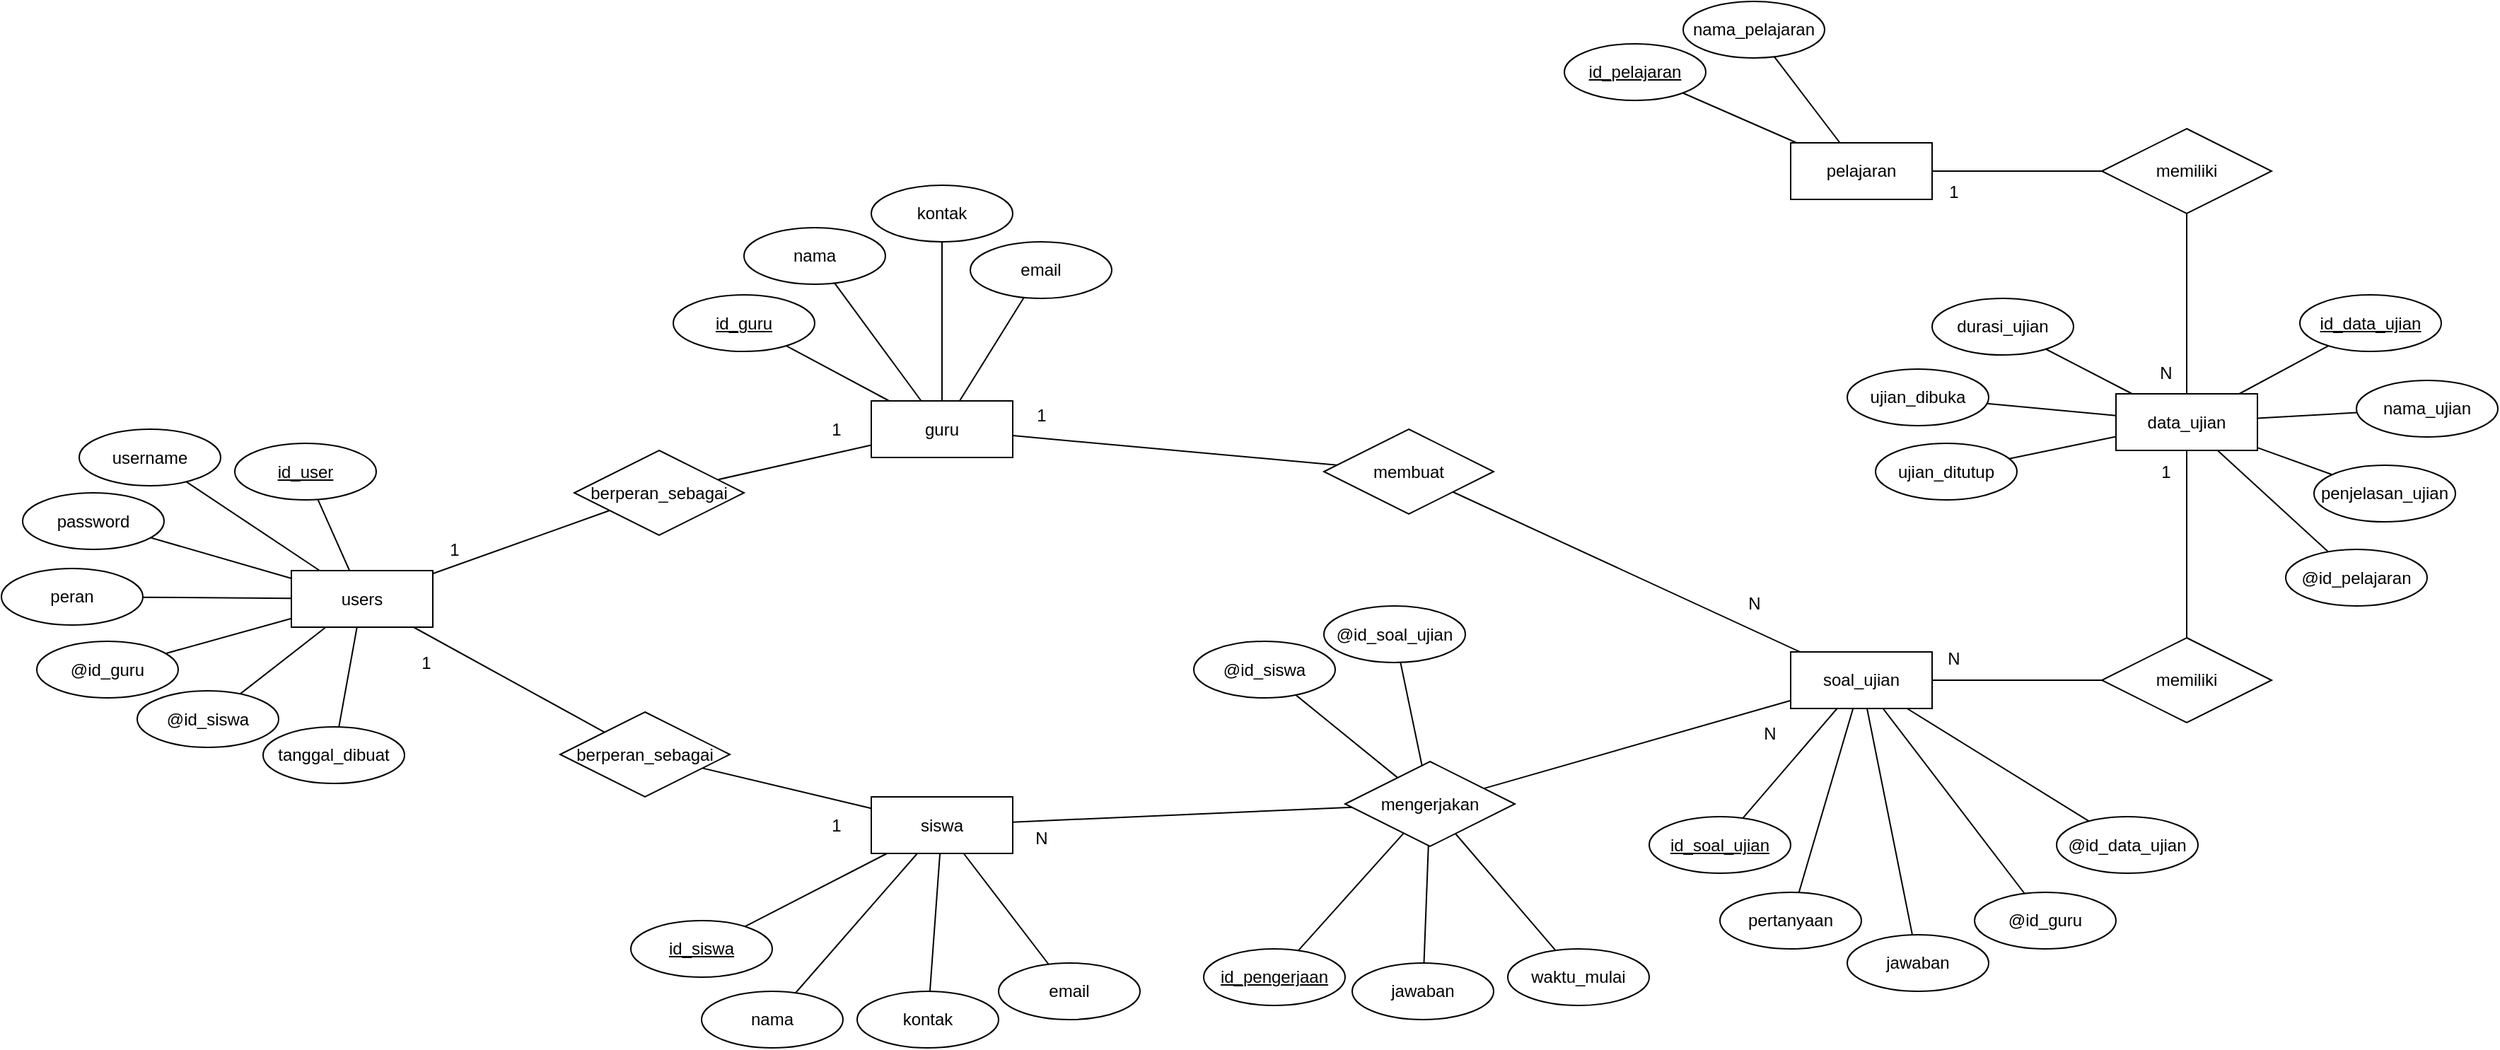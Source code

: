 <mxfile version="27.1.6" pages="2">
  <diagram name="erd" id="MSLT0cGJKTed0oheF8NF">
    <mxGraphModel dx="2823" dy="644" grid="1" gridSize="10" guides="1" tooltips="1" connect="1" arrows="1" fold="1" page="1" pageScale="1" pageWidth="850" pageHeight="1100" math="0" shadow="0">
      <root>
        <mxCell id="0" />
        <mxCell id="1" parent="0" />
        <mxCell id="znNm5AY3A7tvqBGqQOof-4" value="users" style="whiteSpace=wrap;html=1;align=center;" parent="1" vertex="1">
          <mxGeometry x="-688" y="441.5" width="100" height="40" as="geometry" />
        </mxCell>
        <mxCell id="cyP1OhGZ9KKzenbYe_Lu-5" value="guru" style="whiteSpace=wrap;html=1;align=center;" parent="1" vertex="1">
          <mxGeometry x="-278" y="321.5" width="100" height="40" as="geometry" />
        </mxCell>
        <mxCell id="cyP1OhGZ9KKzenbYe_Lu-6" value="siswa" style="whiteSpace=wrap;html=1;align=center;" parent="1" vertex="1">
          <mxGeometry x="-278" y="601.5" width="100" height="40" as="geometry" />
        </mxCell>
        <mxCell id="cyP1OhGZ9KKzenbYe_Lu-7" value="pelajaran" style="whiteSpace=wrap;html=1;align=center;" parent="1" vertex="1">
          <mxGeometry x="372" y="139" width="100" height="40" as="geometry" />
        </mxCell>
        <mxCell id="cyP1OhGZ9KKzenbYe_Lu-8" value="data_ujian" style="whiteSpace=wrap;html=1;align=center;" parent="1" vertex="1">
          <mxGeometry x="602" y="316.5" width="100" height="40" as="geometry" />
        </mxCell>
        <mxCell id="cyP1OhGZ9KKzenbYe_Lu-9" value="id_user" style="ellipse;whiteSpace=wrap;html=1;align=center;fontStyle=4;" parent="1" vertex="1">
          <mxGeometry x="-728" y="351.5" width="100" height="40" as="geometry" />
        </mxCell>
        <mxCell id="cyP1OhGZ9KKzenbYe_Lu-10" value="id_guru" style="ellipse;whiteSpace=wrap;html=1;align=center;fontStyle=4;" parent="1" vertex="1">
          <mxGeometry x="-418" y="246.5" width="100" height="40" as="geometry" />
        </mxCell>
        <mxCell id="cyP1OhGZ9KKzenbYe_Lu-11" value="id_siswa" style="ellipse;whiteSpace=wrap;html=1;align=center;fontStyle=4;" parent="1" vertex="1">
          <mxGeometry x="-448" y="689" width="100" height="40" as="geometry" />
        </mxCell>
        <mxCell id="cyP1OhGZ9KKzenbYe_Lu-13" value="id_data_ujian" style="ellipse;whiteSpace=wrap;html=1;align=center;fontStyle=4;" parent="1" vertex="1">
          <mxGeometry x="732" y="246.5" width="100" height="40" as="geometry" />
        </mxCell>
        <mxCell id="cyP1OhGZ9KKzenbYe_Lu-18" value="" style="endArrow=none;html=1;rounded=0;" parent="1" source="cyP1OhGZ9KKzenbYe_Lu-9" target="znNm5AY3A7tvqBGqQOof-4" edge="1">
          <mxGeometry relative="1" as="geometry">
            <mxPoint x="-528" y="401.5" as="sourcePoint" />
            <mxPoint x="-368" y="401.5" as="targetPoint" />
          </mxGeometry>
        </mxCell>
        <mxCell id="cyP1OhGZ9KKzenbYe_Lu-19" value="" style="endArrow=none;html=1;rounded=0;" parent="1" source="cyP1OhGZ9KKzenbYe_Lu-10" target="cyP1OhGZ9KKzenbYe_Lu-5" edge="1">
          <mxGeometry relative="1" as="geometry">
            <mxPoint x="-238" y="411.5" as="sourcePoint" />
            <mxPoint x="-78" y="411.5" as="targetPoint" />
          </mxGeometry>
        </mxCell>
        <mxCell id="cyP1OhGZ9KKzenbYe_Lu-20" value="" style="endArrow=none;html=1;rounded=0;" parent="1" source="cyP1OhGZ9KKzenbYe_Lu-7" target="cyP1OhGZ9KKzenbYe_Lu-31" edge="1">
          <mxGeometry relative="1" as="geometry">
            <mxPoint x="752" y="286.5" as="sourcePoint" />
            <mxPoint x="1079.993" y="456.383" as="targetPoint" />
          </mxGeometry>
        </mxCell>
        <mxCell id="cyP1OhGZ9KKzenbYe_Lu-21" value="" style="endArrow=none;html=1;rounded=0;" parent="1" source="cyP1OhGZ9KKzenbYe_Lu-11" target="cyP1OhGZ9KKzenbYe_Lu-6" edge="1">
          <mxGeometry relative="1" as="geometry">
            <mxPoint x="-348" y="441.5" as="sourcePoint" />
            <mxPoint x="-188" y="441.5" as="targetPoint" />
          </mxGeometry>
        </mxCell>
        <mxCell id="cyP1OhGZ9KKzenbYe_Lu-22" value="" style="endArrow=none;html=1;rounded=0;" parent="1" source="cyP1OhGZ9KKzenbYe_Lu-8" target="cyP1OhGZ9KKzenbYe_Lu-13" edge="1">
          <mxGeometry relative="1" as="geometry">
            <mxPoint x="552" y="341.5" as="sourcePoint" />
            <mxPoint x="712" y="341.5" as="targetPoint" />
          </mxGeometry>
        </mxCell>
        <mxCell id="cyP1OhGZ9KKzenbYe_Lu-25" value="" style="endArrow=none;html=1;rounded=0;" parent="1" source="znNm5AY3A7tvqBGqQOof-4" target="cyP1OhGZ9KKzenbYe_Lu-33" edge="1">
          <mxGeometry relative="1" as="geometry">
            <mxPoint x="-438" y="491.5" as="sourcePoint" />
            <mxPoint x="-471.235" y="409.882" as="targetPoint" />
          </mxGeometry>
        </mxCell>
        <mxCell id="cyP1OhGZ9KKzenbYe_Lu-26" value="" style="endArrow=none;html=1;rounded=0;" parent="1" source="cyP1OhGZ9KKzenbYe_Lu-33" target="cyP1OhGZ9KKzenbYe_Lu-5" edge="1">
          <mxGeometry relative="1" as="geometry">
            <mxPoint x="-382.839" y="384.081" as="sourcePoint" />
            <mxPoint x="-148" y="441.5" as="targetPoint" />
          </mxGeometry>
        </mxCell>
        <mxCell id="cyP1OhGZ9KKzenbYe_Lu-27" value="" style="endArrow=none;html=1;rounded=0;" parent="1" source="znNm5AY3A7tvqBGqQOof-4" target="cyP1OhGZ9KKzenbYe_Lu-32" edge="1">
          <mxGeometry relative="1" as="geometry">
            <mxPoint x="-458" y="501.5" as="sourcePoint" />
            <mxPoint x="-487.302" y="566.151" as="targetPoint" />
          </mxGeometry>
        </mxCell>
        <mxCell id="cyP1OhGZ9KKzenbYe_Lu-28" value="" style="endArrow=none;html=1;rounded=0;" parent="1" source="cyP1OhGZ9KKzenbYe_Lu-32" target="cyP1OhGZ9KKzenbYe_Lu-6" edge="1">
          <mxGeometry relative="1" as="geometry">
            <mxPoint x="-404.333" y="594.667" as="sourcePoint" />
            <mxPoint x="-118" y="521.5" as="targetPoint" />
          </mxGeometry>
        </mxCell>
        <mxCell id="cyP1OhGZ9KKzenbYe_Lu-29" value="1" style="text;html=1;align=center;verticalAlign=middle;resizable=0;points=[];autosize=1;strokeColor=none;fillColor=none;" parent="1" vertex="1">
          <mxGeometry x="-588" y="411.5" width="30" height="30" as="geometry" />
        </mxCell>
        <mxCell id="cyP1OhGZ9KKzenbYe_Lu-30" value="1" style="text;html=1;align=center;verticalAlign=middle;resizable=0;points=[];autosize=1;strokeColor=none;fillColor=none;" parent="1" vertex="1">
          <mxGeometry x="-318" y="326.5" width="30" height="30" as="geometry" />
        </mxCell>
        <mxCell id="cyP1OhGZ9KKzenbYe_Lu-31" value="id_pelajaran" style="ellipse;whiteSpace=wrap;html=1;align=center;fontStyle=4;" parent="1" vertex="1">
          <mxGeometry x="212" y="69" width="100" height="40" as="geometry" />
        </mxCell>
        <mxCell id="cyP1OhGZ9KKzenbYe_Lu-32" value="berperan_sebagai" style="shape=rhombus;perimeter=rhombusPerimeter;whiteSpace=wrap;html=1;align=center;" parent="1" vertex="1">
          <mxGeometry x="-498" y="541.5" width="120" height="60" as="geometry" />
        </mxCell>
        <mxCell id="cyP1OhGZ9KKzenbYe_Lu-33" value="berperan_sebagai" style="shape=rhombus;perimeter=rhombusPerimeter;whiteSpace=wrap;html=1;align=center;" parent="1" vertex="1">
          <mxGeometry x="-488" y="356.5" width="120" height="60" as="geometry" />
        </mxCell>
        <mxCell id="cyP1OhGZ9KKzenbYe_Lu-34" value="1" style="text;html=1;align=center;verticalAlign=middle;resizable=0;points=[];autosize=1;strokeColor=none;fillColor=none;" parent="1" vertex="1">
          <mxGeometry x="-608" y="491.5" width="30" height="30" as="geometry" />
        </mxCell>
        <mxCell id="cyP1OhGZ9KKzenbYe_Lu-35" value="1" style="text;html=1;align=center;verticalAlign=middle;resizable=0;points=[];autosize=1;strokeColor=none;fillColor=none;" parent="1" vertex="1">
          <mxGeometry x="-318" y="606.5" width="30" height="30" as="geometry" />
        </mxCell>
        <mxCell id="cyP1OhGZ9KKzenbYe_Lu-36" value="soal_ujian" style="whiteSpace=wrap;html=1;align=center;" parent="1" vertex="1">
          <mxGeometry x="372" y="499" width="100" height="40" as="geometry" />
        </mxCell>
        <mxCell id="TRMIICX1XJmjnaVYCBhT-1" value="id_soal_ujian" style="ellipse;whiteSpace=wrap;html=1;align=center;fontStyle=4;" parent="1" vertex="1">
          <mxGeometry x="272" y="615.5" width="100" height="40" as="geometry" />
        </mxCell>
        <mxCell id="TRMIICX1XJmjnaVYCBhT-2" value="" style="endArrow=none;html=1;rounded=0;fontSize=12;startSize=8;endSize=8;curved=1;" parent="1" source="TRMIICX1XJmjnaVYCBhT-1" target="cyP1OhGZ9KKzenbYe_Lu-36" edge="1">
          <mxGeometry relative="1" as="geometry">
            <mxPoint x="352" y="659" as="sourcePoint" />
            <mxPoint x="512" y="659" as="targetPoint" />
          </mxGeometry>
        </mxCell>
        <mxCell id="TRMIICX1XJmjnaVYCBhT-3" value="membuat" style="shape=rhombus;perimeter=rhombusPerimeter;whiteSpace=wrap;html=1;align=center;" parent="1" vertex="1">
          <mxGeometry x="42" y="341.5" width="120" height="60" as="geometry" />
        </mxCell>
        <mxCell id="TRMIICX1XJmjnaVYCBhT-4" value="" style="endArrow=none;html=1;rounded=0;fontSize=12;startSize=8;endSize=8;curved=1;" parent="1" source="cyP1OhGZ9KKzenbYe_Lu-5" target="TRMIICX1XJmjnaVYCBhT-3" edge="1">
          <mxGeometry relative="1" as="geometry">
            <mxPoint x="2" y="349" as="sourcePoint" />
            <mxPoint x="152" y="449" as="targetPoint" />
          </mxGeometry>
        </mxCell>
        <mxCell id="TRMIICX1XJmjnaVYCBhT-5" value="" style="endArrow=none;html=1;rounded=0;fontSize=12;startSize=8;endSize=8;curved=1;" parent="1" source="TRMIICX1XJmjnaVYCBhT-3" target="cyP1OhGZ9KKzenbYe_Lu-36" edge="1">
          <mxGeometry relative="1" as="geometry">
            <mxPoint x="102" y="539" as="sourcePoint" />
            <mxPoint x="262" y="539" as="targetPoint" />
          </mxGeometry>
        </mxCell>
        <mxCell id="TRMIICX1XJmjnaVYCBhT-6" value="mengerjakan" style="shape=rhombus;perimeter=rhombusPerimeter;whiteSpace=wrap;html=1;align=center;" parent="1" vertex="1">
          <mxGeometry x="57" y="576.5" width="120" height="60" as="geometry" />
        </mxCell>
        <mxCell id="TRMIICX1XJmjnaVYCBhT-7" value="" style="endArrow=none;html=1;rounded=0;fontSize=12;startSize=8;endSize=8;curved=1;" parent="1" source="cyP1OhGZ9KKzenbYe_Lu-6" target="TRMIICX1XJmjnaVYCBhT-6" edge="1">
          <mxGeometry relative="1" as="geometry">
            <mxPoint x="92" y="689" as="sourcePoint" />
            <mxPoint x="252" y="689" as="targetPoint" />
          </mxGeometry>
        </mxCell>
        <mxCell id="TRMIICX1XJmjnaVYCBhT-8" value="" style="endArrow=none;html=1;rounded=0;fontSize=12;startSize=8;endSize=8;curved=1;" parent="1" source="TRMIICX1XJmjnaVYCBhT-6" target="cyP1OhGZ9KKzenbYe_Lu-36" edge="1">
          <mxGeometry relative="1" as="geometry">
            <mxPoint x="272" y="669" as="sourcePoint" />
            <mxPoint x="432" y="669" as="targetPoint" />
          </mxGeometry>
        </mxCell>
        <mxCell id="TRMIICX1XJmjnaVYCBhT-9" value="memiliki" style="shape=rhombus;perimeter=rhombusPerimeter;whiteSpace=wrap;html=1;align=center;" parent="1" vertex="1">
          <mxGeometry x="592" y="489" width="120" height="60" as="geometry" />
        </mxCell>
        <mxCell id="TRMIICX1XJmjnaVYCBhT-10" value="" style="endArrow=none;html=1;rounded=0;fontSize=12;startSize=8;endSize=8;curved=1;" parent="1" source="TRMIICX1XJmjnaVYCBhT-9" target="cyP1OhGZ9KKzenbYe_Lu-36" edge="1">
          <mxGeometry relative="1" as="geometry">
            <mxPoint x="512" y="489" as="sourcePoint" />
            <mxPoint x="672" y="489" as="targetPoint" />
          </mxGeometry>
        </mxCell>
        <mxCell id="TRMIICX1XJmjnaVYCBhT-11" value="" style="endArrow=none;html=1;rounded=0;fontSize=12;startSize=8;endSize=8;curved=1;" parent="1" source="cyP1OhGZ9KKzenbYe_Lu-8" target="TRMIICX1XJmjnaVYCBhT-9" edge="1">
          <mxGeometry relative="1" as="geometry">
            <mxPoint x="452" y="441.5" as="sourcePoint" />
            <mxPoint x="612" y="441.5" as="targetPoint" />
          </mxGeometry>
        </mxCell>
        <mxCell id="TRMIICX1XJmjnaVYCBhT-12" value="" style="endArrow=none;html=1;rounded=0;fontSize=12;startSize=8;endSize=8;curved=1;" parent="1" source="cyP1OhGZ9KKzenbYe_Lu-8" target="TRMIICX1XJmjnaVYCBhT-13" edge="1">
          <mxGeometry relative="1" as="geometry">
            <mxPoint x="812" y="571.5" as="sourcePoint" />
            <mxPoint x="1042" y="331.5" as="targetPoint" />
          </mxGeometry>
        </mxCell>
        <mxCell id="TRMIICX1XJmjnaVYCBhT-13" value="memiliki" style="shape=rhombus;perimeter=rhombusPerimeter;whiteSpace=wrap;html=1;align=center;" parent="1" vertex="1">
          <mxGeometry x="592" y="129" width="120" height="60" as="geometry" />
        </mxCell>
        <mxCell id="TRMIICX1XJmjnaVYCBhT-14" value="" style="endArrow=none;html=1;rounded=0;fontSize=12;startSize=8;endSize=8;curved=1;" parent="1" source="TRMIICX1XJmjnaVYCBhT-13" target="cyP1OhGZ9KKzenbYe_Lu-7" edge="1">
          <mxGeometry relative="1" as="geometry">
            <mxPoint x="1042" y="311.5" as="sourcePoint" />
            <mxPoint x="1132" y="356.5" as="targetPoint" />
          </mxGeometry>
        </mxCell>
        <mxCell id="TRMIICX1XJmjnaVYCBhT-15" value="1" style="text;html=1;align=center;verticalAlign=middle;resizable=0;points=[];autosize=1;strokeColor=none;fillColor=none;fontSize=12;" parent="1" vertex="1">
          <mxGeometry x="-173" y="317" width="30" height="30" as="geometry" />
        </mxCell>
        <mxCell id="TRMIICX1XJmjnaVYCBhT-16" value="N" style="text;html=1;align=center;verticalAlign=middle;resizable=0;points=[];autosize=1;strokeColor=none;fillColor=none;fontSize=12;" parent="1" vertex="1">
          <mxGeometry x="331" y="450" width="30" height="30" as="geometry" />
        </mxCell>
        <mxCell id="TRMIICX1XJmjnaVYCBhT-17" value="N" style="text;html=1;align=center;verticalAlign=middle;resizable=0;points=[];autosize=1;strokeColor=none;fillColor=none;fontSize=12;" parent="1" vertex="1">
          <mxGeometry x="-173" y="615.5" width="30" height="30" as="geometry" />
        </mxCell>
        <mxCell id="TRMIICX1XJmjnaVYCBhT-18" value="N" style="text;html=1;align=center;verticalAlign=middle;resizable=0;points=[];autosize=1;strokeColor=none;fillColor=none;fontSize=12;" parent="1" vertex="1">
          <mxGeometry x="342" y="541.5" width="30" height="30" as="geometry" />
        </mxCell>
        <mxCell id="_1l0s-P8yKdo3JGtzlEs-2" value="id_pengerjaan" style="ellipse;whiteSpace=wrap;html=1;align=center;fontStyle=4;" parent="1" vertex="1">
          <mxGeometry x="-43" y="709" width="100" height="40" as="geometry" />
        </mxCell>
        <mxCell id="_1l0s-P8yKdo3JGtzlEs-3" value="" style="endArrow=none;html=1;rounded=0;" parent="1" source="TRMIICX1XJmjnaVYCBhT-6" target="_1l0s-P8yKdo3JGtzlEs-2" edge="1">
          <mxGeometry relative="1" as="geometry">
            <mxPoint x="172" y="669" as="sourcePoint" />
            <mxPoint x="332" y="669" as="targetPoint" />
          </mxGeometry>
        </mxCell>
        <mxCell id="AI2xN-vD0erasxyDIQXm-1" value="N" style="text;html=1;align=center;verticalAlign=middle;resizable=0;points=[];autosize=1;strokeColor=none;fillColor=none;" parent="1" vertex="1">
          <mxGeometry x="472" y="489" width="30" height="30" as="geometry" />
        </mxCell>
        <mxCell id="AI2xN-vD0erasxyDIQXm-2" value="1" style="text;html=1;align=center;verticalAlign=middle;resizable=0;points=[];autosize=1;strokeColor=none;fillColor=none;" parent="1" vertex="1">
          <mxGeometry x="622" y="356.5" width="30" height="30" as="geometry" />
        </mxCell>
        <mxCell id="AI2xN-vD0erasxyDIQXm-3" value="N" style="text;html=1;align=center;verticalAlign=middle;resizable=0;points=[];autosize=1;strokeColor=none;fillColor=none;" parent="1" vertex="1">
          <mxGeometry x="622" y="286.5" width="30" height="30" as="geometry" />
        </mxCell>
        <mxCell id="AI2xN-vD0erasxyDIQXm-4" value="1" style="text;html=1;align=center;verticalAlign=middle;resizable=0;points=[];autosize=1;strokeColor=none;fillColor=none;" parent="1" vertex="1">
          <mxGeometry x="472" y="159" width="30" height="30" as="geometry" />
        </mxCell>
        <mxCell id="AI2xN-vD0erasxyDIQXm-5" value="password" style="ellipse;whiteSpace=wrap;html=1;align=center;" parent="1" vertex="1">
          <mxGeometry x="-878" y="386.5" width="100" height="40" as="geometry" />
        </mxCell>
        <mxCell id="AI2xN-vD0erasxyDIQXm-6" value="username" style="ellipse;whiteSpace=wrap;html=1;align=center;" parent="1" vertex="1">
          <mxGeometry x="-838" y="341.5" width="100" height="40" as="geometry" />
        </mxCell>
        <mxCell id="AI2xN-vD0erasxyDIQXm-7" value="peran" style="ellipse;whiteSpace=wrap;html=1;align=center;" parent="1" vertex="1">
          <mxGeometry x="-893" y="440" width="100" height="40" as="geometry" />
        </mxCell>
        <mxCell id="AI2xN-vD0erasxyDIQXm-8" value="" style="endArrow=none;html=1;rounded=0;" parent="1" source="AI2xN-vD0erasxyDIQXm-7" target="znNm5AY3A7tvqBGqQOof-4" edge="1">
          <mxGeometry relative="1" as="geometry">
            <mxPoint x="-868" y="589" as="sourcePoint" />
            <mxPoint x="-708" y="589" as="targetPoint" />
          </mxGeometry>
        </mxCell>
        <mxCell id="AI2xN-vD0erasxyDIQXm-9" value="" style="endArrow=none;html=1;rounded=0;" parent="1" source="AI2xN-vD0erasxyDIQXm-5" target="znNm5AY3A7tvqBGqQOof-4" edge="1">
          <mxGeometry relative="1" as="geometry">
            <mxPoint x="-748" y="569" as="sourcePoint" />
            <mxPoint x="-588" y="569" as="targetPoint" />
          </mxGeometry>
        </mxCell>
        <mxCell id="AI2xN-vD0erasxyDIQXm-10" value="" style="endArrow=none;html=1;rounded=0;" parent="1" source="znNm5AY3A7tvqBGqQOof-4" target="AI2xN-vD0erasxyDIQXm-6" edge="1">
          <mxGeometry relative="1" as="geometry">
            <mxPoint x="-898" y="299" as="sourcePoint" />
            <mxPoint x="-738" y="299" as="targetPoint" />
          </mxGeometry>
        </mxCell>
        <mxCell id="9ZoWIVy5WCkB2XTYL5d1-2" value="@id_guru" style="ellipse;whiteSpace=wrap;html=1;align=center;" vertex="1" parent="1">
          <mxGeometry x="-868" y="491.5" width="100" height="40" as="geometry" />
        </mxCell>
        <mxCell id="9ZoWIVy5WCkB2XTYL5d1-3" value="" style="endArrow=none;html=1;rounded=0;" edge="1" parent="1" source="znNm5AY3A7tvqBGqQOof-4" target="9ZoWIVy5WCkB2XTYL5d1-2">
          <mxGeometry relative="1" as="geometry">
            <mxPoint x="-688" y="559" as="sourcePoint" />
            <mxPoint x="-528" y="559" as="targetPoint" />
          </mxGeometry>
        </mxCell>
        <mxCell id="9ZoWIVy5WCkB2XTYL5d1-4" value="@id_siswa" style="ellipse;whiteSpace=wrap;html=1;align=center;" vertex="1" parent="1">
          <mxGeometry x="-797" y="526.5" width="100" height="40" as="geometry" />
        </mxCell>
        <mxCell id="9ZoWIVy5WCkB2XTYL5d1-5" value="" style="endArrow=none;html=1;rounded=0;" edge="1" parent="1" source="znNm5AY3A7tvqBGqQOof-4" target="9ZoWIVy5WCkB2XTYL5d1-4">
          <mxGeometry relative="1" as="geometry">
            <mxPoint x="-668" y="579" as="sourcePoint" />
            <mxPoint x="-508" y="579" as="targetPoint" />
          </mxGeometry>
        </mxCell>
        <mxCell id="9ZoWIVy5WCkB2XTYL5d1-6" value="tanggal_dibuat" style="ellipse;whiteSpace=wrap;html=1;align=center;" vertex="1" parent="1">
          <mxGeometry x="-708" y="552" width="100" height="40" as="geometry" />
        </mxCell>
        <mxCell id="9ZoWIVy5WCkB2XTYL5d1-7" value="" style="endArrow=none;html=1;rounded=0;" edge="1" parent="1" source="znNm5AY3A7tvqBGqQOof-4" target="9ZoWIVy5WCkB2XTYL5d1-6">
          <mxGeometry relative="1" as="geometry">
            <mxPoint x="-658" y="629" as="sourcePoint" />
            <mxPoint x="-498" y="629" as="targetPoint" />
          </mxGeometry>
        </mxCell>
        <mxCell id="9ZoWIVy5WCkB2XTYL5d1-8" value="nama" style="ellipse;whiteSpace=wrap;html=1;align=center;" vertex="1" parent="1">
          <mxGeometry x="-398" y="739" width="100" height="40" as="geometry" />
        </mxCell>
        <mxCell id="9ZoWIVy5WCkB2XTYL5d1-9" value="kontak" style="ellipse;whiteSpace=wrap;html=1;align=center;" vertex="1" parent="1">
          <mxGeometry x="-288" y="739" width="100" height="40" as="geometry" />
        </mxCell>
        <mxCell id="9ZoWIVy5WCkB2XTYL5d1-10" value="email" style="ellipse;whiteSpace=wrap;html=1;align=center;" vertex="1" parent="1">
          <mxGeometry x="-188" y="719" width="100" height="40" as="geometry" />
        </mxCell>
        <mxCell id="9ZoWIVy5WCkB2XTYL5d1-11" value="" style="endArrow=none;html=1;rounded=0;" edge="1" parent="1" source="cyP1OhGZ9KKzenbYe_Lu-6" target="9ZoWIVy5WCkB2XTYL5d1-8">
          <mxGeometry relative="1" as="geometry">
            <mxPoint x="-638" y="639" as="sourcePoint" />
            <mxPoint x="-478" y="639" as="targetPoint" />
          </mxGeometry>
        </mxCell>
        <mxCell id="9ZoWIVy5WCkB2XTYL5d1-12" value="" style="endArrow=none;html=1;rounded=0;" edge="1" parent="1" source="cyP1OhGZ9KKzenbYe_Lu-6" target="9ZoWIVy5WCkB2XTYL5d1-9">
          <mxGeometry relative="1" as="geometry">
            <mxPoint x="-348" y="849" as="sourcePoint" />
            <mxPoint x="-188" y="849" as="targetPoint" />
          </mxGeometry>
        </mxCell>
        <mxCell id="9ZoWIVy5WCkB2XTYL5d1-13" value="" style="endArrow=none;html=1;rounded=0;" edge="1" parent="1" source="cyP1OhGZ9KKzenbYe_Lu-6" target="9ZoWIVy5WCkB2XTYL5d1-10">
          <mxGeometry relative="1" as="geometry">
            <mxPoint x="-168" y="829" as="sourcePoint" />
            <mxPoint x="-8" y="829" as="targetPoint" />
          </mxGeometry>
        </mxCell>
        <mxCell id="9ZoWIVy5WCkB2XTYL5d1-15" value="nama" style="ellipse;whiteSpace=wrap;html=1;align=center;" vertex="1" parent="1">
          <mxGeometry x="-368" y="199" width="100" height="40" as="geometry" />
        </mxCell>
        <mxCell id="9ZoWIVy5WCkB2XTYL5d1-16" value="kontak" style="ellipse;whiteSpace=wrap;html=1;align=center;" vertex="1" parent="1">
          <mxGeometry x="-278" y="169" width="100" height="40" as="geometry" />
        </mxCell>
        <mxCell id="9ZoWIVy5WCkB2XTYL5d1-17" value="email" style="ellipse;whiteSpace=wrap;html=1;align=center;" vertex="1" parent="1">
          <mxGeometry x="-208" y="209" width="100" height="40" as="geometry" />
        </mxCell>
        <mxCell id="9ZoWIVy5WCkB2XTYL5d1-18" value="" style="endArrow=none;html=1;rounded=0;" edge="1" parent="1" source="9ZoWIVy5WCkB2XTYL5d1-15" target="cyP1OhGZ9KKzenbYe_Lu-5">
          <mxGeometry relative="1" as="geometry">
            <mxPoint x="-618" y="189" as="sourcePoint" />
            <mxPoint x="-458" y="189" as="targetPoint" />
          </mxGeometry>
        </mxCell>
        <mxCell id="9ZoWIVy5WCkB2XTYL5d1-19" value="" style="endArrow=none;html=1;rounded=0;" edge="1" parent="1" source="9ZoWIVy5WCkB2XTYL5d1-16" target="cyP1OhGZ9KKzenbYe_Lu-5">
          <mxGeometry relative="1" as="geometry">
            <mxPoint x="-658" y="199" as="sourcePoint" />
            <mxPoint x="-498" y="199" as="targetPoint" />
          </mxGeometry>
        </mxCell>
        <mxCell id="9ZoWIVy5WCkB2XTYL5d1-20" value="" style="endArrow=none;html=1;rounded=0;" edge="1" parent="1" source="cyP1OhGZ9KKzenbYe_Lu-5" target="9ZoWIVy5WCkB2XTYL5d1-17">
          <mxGeometry relative="1" as="geometry">
            <mxPoint x="-598" y="219" as="sourcePoint" />
            <mxPoint x="-438" y="219" as="targetPoint" />
          </mxGeometry>
        </mxCell>
        <mxCell id="9ZoWIVy5WCkB2XTYL5d1-21" value="nama_pelajaran" style="ellipse;whiteSpace=wrap;html=1;align=center;" vertex="1" parent="1">
          <mxGeometry x="296" y="39" width="100" height="40" as="geometry" />
        </mxCell>
        <mxCell id="9ZoWIVy5WCkB2XTYL5d1-22" value="" style="endArrow=none;html=1;rounded=0;" edge="1" parent="1" source="9ZoWIVy5WCkB2XTYL5d1-21" target="cyP1OhGZ9KKzenbYe_Lu-7">
          <mxGeometry relative="1" as="geometry">
            <mxPoint x="252" y="249" as="sourcePoint" />
            <mxPoint x="412" y="249" as="targetPoint" />
          </mxGeometry>
        </mxCell>
        <mxCell id="9ZoWIVy5WCkB2XTYL5d1-23" value="nama_ujian" style="ellipse;whiteSpace=wrap;html=1;align=center;" vertex="1" parent="1">
          <mxGeometry x="772" y="307" width="100" height="40" as="geometry" />
        </mxCell>
        <mxCell id="9ZoWIVy5WCkB2XTYL5d1-24" value="penjelasan_ujian" style="ellipse;whiteSpace=wrap;html=1;align=center;" vertex="1" parent="1">
          <mxGeometry x="742" y="367" width="100" height="40" as="geometry" />
        </mxCell>
        <mxCell id="9ZoWIVy5WCkB2XTYL5d1-25" value="durasi_ujian" style="ellipse;whiteSpace=wrap;html=1;align=center;" vertex="1" parent="1">
          <mxGeometry x="472" y="249" width="100" height="40" as="geometry" />
        </mxCell>
        <mxCell id="9ZoWIVy5WCkB2XTYL5d1-26" value="ujian_dibuka" style="ellipse;whiteSpace=wrap;html=1;align=center;" vertex="1" parent="1">
          <mxGeometry x="412" y="299" width="100" height="40" as="geometry" />
        </mxCell>
        <mxCell id="9ZoWIVy5WCkB2XTYL5d1-27" value="ujian_ditutup" style="ellipse;whiteSpace=wrap;html=1;align=center;" vertex="1" parent="1">
          <mxGeometry x="432" y="351.5" width="100" height="40" as="geometry" />
        </mxCell>
        <mxCell id="9ZoWIVy5WCkB2XTYL5d1-28" value="" style="endArrow=none;html=1;rounded=0;" edge="1" parent="1" source="9ZoWIVy5WCkB2XTYL5d1-25" target="cyP1OhGZ9KKzenbYe_Lu-8">
          <mxGeometry relative="1" as="geometry">
            <mxPoint x="462" y="439" as="sourcePoint" />
            <mxPoint x="622" y="439" as="targetPoint" />
          </mxGeometry>
        </mxCell>
        <mxCell id="9ZoWIVy5WCkB2XTYL5d1-29" value="" style="endArrow=none;html=1;rounded=0;" edge="1" parent="1" source="9ZoWIVy5WCkB2XTYL5d1-26" target="cyP1OhGZ9KKzenbYe_Lu-8">
          <mxGeometry relative="1" as="geometry">
            <mxPoint x="402" y="429" as="sourcePoint" />
            <mxPoint x="562" y="429" as="targetPoint" />
          </mxGeometry>
        </mxCell>
        <mxCell id="9ZoWIVy5WCkB2XTYL5d1-30" value="" style="endArrow=none;html=1;rounded=0;" edge="1" parent="1" source="9ZoWIVy5WCkB2XTYL5d1-27" target="cyP1OhGZ9KKzenbYe_Lu-8">
          <mxGeometry relative="1" as="geometry">
            <mxPoint x="362" y="439" as="sourcePoint" />
            <mxPoint x="522" y="439" as="targetPoint" />
          </mxGeometry>
        </mxCell>
        <mxCell id="9ZoWIVy5WCkB2XTYL5d1-31" value="" style="endArrow=none;html=1;rounded=0;" edge="1" parent="1" source="cyP1OhGZ9KKzenbYe_Lu-8" target="9ZoWIVy5WCkB2XTYL5d1-24">
          <mxGeometry relative="1" as="geometry">
            <mxPoint x="742" y="439" as="sourcePoint" />
            <mxPoint x="902" y="439" as="targetPoint" />
          </mxGeometry>
        </mxCell>
        <mxCell id="9ZoWIVy5WCkB2XTYL5d1-32" value="" style="endArrow=none;html=1;rounded=0;" edge="1" parent="1" source="cyP1OhGZ9KKzenbYe_Lu-8" target="9ZoWIVy5WCkB2XTYL5d1-23">
          <mxGeometry relative="1" as="geometry">
            <mxPoint x="882" y="459" as="sourcePoint" />
            <mxPoint x="1042" y="459" as="targetPoint" />
          </mxGeometry>
        </mxCell>
        <mxCell id="9ZoWIVy5WCkB2XTYL5d1-33" value="@id_pelajaran" style="ellipse;whiteSpace=wrap;html=1;align=center;" vertex="1" parent="1">
          <mxGeometry x="722" y="426.5" width="100" height="40" as="geometry" />
        </mxCell>
        <mxCell id="9ZoWIVy5WCkB2XTYL5d1-34" value="" style="endArrow=none;html=1;rounded=0;" edge="1" parent="1" source="cyP1OhGZ9KKzenbYe_Lu-8" target="9ZoWIVy5WCkB2XTYL5d1-33">
          <mxGeometry relative="1" as="geometry">
            <mxPoint x="732" y="479" as="sourcePoint" />
            <mxPoint x="892" y="479" as="targetPoint" />
          </mxGeometry>
        </mxCell>
        <mxCell id="9ZoWIVy5WCkB2XTYL5d1-35" value="@id_guru" style="ellipse;whiteSpace=wrap;html=1;align=center;" vertex="1" parent="1">
          <mxGeometry x="502" y="669" width="100" height="40" as="geometry" />
        </mxCell>
        <mxCell id="9ZoWIVy5WCkB2XTYL5d1-36" value="@id_data_ujian" style="ellipse;whiteSpace=wrap;html=1;align=center;" vertex="1" parent="1">
          <mxGeometry x="560" y="615.5" width="100" height="40" as="geometry" />
        </mxCell>
        <mxCell id="9ZoWIVy5WCkB2XTYL5d1-37" value="" style="endArrow=none;html=1;rounded=0;" edge="1" parent="1" source="cyP1OhGZ9KKzenbYe_Lu-36" target="9ZoWIVy5WCkB2XTYL5d1-35">
          <mxGeometry relative="1" as="geometry">
            <mxPoint x="422" y="739" as="sourcePoint" />
            <mxPoint x="582" y="739" as="targetPoint" />
          </mxGeometry>
        </mxCell>
        <mxCell id="9ZoWIVy5WCkB2XTYL5d1-38" value="" style="endArrow=none;html=1;rounded=0;" edge="1" parent="1" source="cyP1OhGZ9KKzenbYe_Lu-36" target="9ZoWIVy5WCkB2XTYL5d1-36">
          <mxGeometry relative="1" as="geometry">
            <mxPoint x="532" y="729" as="sourcePoint" />
            <mxPoint x="692" y="729" as="targetPoint" />
          </mxGeometry>
        </mxCell>
        <mxCell id="9ZoWIVy5WCkB2XTYL5d1-39" value="pertanyaan" style="ellipse;whiteSpace=wrap;html=1;align=center;" vertex="1" parent="1">
          <mxGeometry x="322" y="669" width="100" height="40" as="geometry" />
        </mxCell>
        <mxCell id="9ZoWIVy5WCkB2XTYL5d1-40" value="" style="endArrow=none;html=1;rounded=0;" edge="1" parent="1" source="cyP1OhGZ9KKzenbYe_Lu-36" target="9ZoWIVy5WCkB2XTYL5d1-39">
          <mxGeometry relative="1" as="geometry">
            <mxPoint x="512" y="739" as="sourcePoint" />
            <mxPoint x="672" y="739" as="targetPoint" />
          </mxGeometry>
        </mxCell>
        <mxCell id="9ZoWIVy5WCkB2XTYL5d1-43" value="jawaban" style="ellipse;whiteSpace=wrap;html=1;align=center;" vertex="1" parent="1">
          <mxGeometry x="412" y="699" width="100" height="40" as="geometry" />
        </mxCell>
        <mxCell id="9ZoWIVy5WCkB2XTYL5d1-44" value="" style="endArrow=none;html=1;rounded=0;" edge="1" parent="1" source="cyP1OhGZ9KKzenbYe_Lu-36" target="9ZoWIVy5WCkB2XTYL5d1-43">
          <mxGeometry relative="1" as="geometry">
            <mxPoint x="602" y="779" as="sourcePoint" />
            <mxPoint x="762" y="779" as="targetPoint" />
          </mxGeometry>
        </mxCell>
        <mxCell id="F9VKwGeVdu12-3qyWkli-1" value="jawaban" style="ellipse;whiteSpace=wrap;html=1;align=center;" vertex="1" parent="1">
          <mxGeometry x="62" y="719" width="100" height="40" as="geometry" />
        </mxCell>
        <mxCell id="F9VKwGeVdu12-3qyWkli-2" value="waktu_mulai" style="ellipse;whiteSpace=wrap;html=1;align=center;" vertex="1" parent="1">
          <mxGeometry x="172" y="709" width="100" height="40" as="geometry" />
        </mxCell>
        <mxCell id="F9VKwGeVdu12-3qyWkli-3" value="" style="endArrow=none;html=1;rounded=0;" edge="1" parent="1" source="TRMIICX1XJmjnaVYCBhT-6" target="F9VKwGeVdu12-3qyWkli-1">
          <mxGeometry relative="1" as="geometry">
            <mxPoint x="10" y="810" as="sourcePoint" />
            <mxPoint x="170" y="810" as="targetPoint" />
          </mxGeometry>
        </mxCell>
        <mxCell id="F9VKwGeVdu12-3qyWkli-4" value="" style="endArrow=none;html=1;rounded=0;" edge="1" parent="1" source="TRMIICX1XJmjnaVYCBhT-6" target="F9VKwGeVdu12-3qyWkli-2">
          <mxGeometry relative="1" as="geometry">
            <mxPoint x="250" y="800" as="sourcePoint" />
            <mxPoint x="410" y="800" as="targetPoint" />
          </mxGeometry>
        </mxCell>
        <mxCell id="F9VKwGeVdu12-3qyWkli-5" value="@id_siswa" style="ellipse;whiteSpace=wrap;html=1;align=center;" vertex="1" parent="1">
          <mxGeometry x="-50" y="491.5" width="100" height="40" as="geometry" />
        </mxCell>
        <mxCell id="F9VKwGeVdu12-3qyWkli-6" value="@id_soal_ujian" style="ellipse;whiteSpace=wrap;html=1;align=center;" vertex="1" parent="1">
          <mxGeometry x="42" y="466.5" width="100" height="40" as="geometry" />
        </mxCell>
        <mxCell id="F9VKwGeVdu12-3qyWkli-7" value="" style="endArrow=none;html=1;rounded=0;" edge="1" parent="1" source="TRMIICX1XJmjnaVYCBhT-6" target="F9VKwGeVdu12-3qyWkli-5">
          <mxGeometry relative="1" as="geometry">
            <mxPoint x="-150" y="450" as="sourcePoint" />
            <mxPoint x="10" y="450" as="targetPoint" />
          </mxGeometry>
        </mxCell>
        <mxCell id="F9VKwGeVdu12-3qyWkli-8" value="" style="endArrow=none;html=1;rounded=0;" edge="1" parent="1" source="TRMIICX1XJmjnaVYCBhT-6" target="F9VKwGeVdu12-3qyWkli-6">
          <mxGeometry relative="1" as="geometry">
            <mxPoint x="-160" y="430" as="sourcePoint" />
            <mxPoint y="430" as="targetPoint" />
          </mxGeometry>
        </mxCell>
      </root>
    </mxGraphModel>
  </diagram>
  <diagram id="_ssdBlPZJMA90JzyK4bj" name="table-relasi">
    <mxGraphModel dx="2620" dy="403" grid="1" gridSize="10" guides="1" tooltips="1" connect="1" arrows="1" fold="1" page="1" pageScale="1" pageWidth="850" pageHeight="1100" math="0" shadow="0">
      <root>
        <mxCell id="0" />
        <mxCell id="1" parent="0" />
        <mxCell id="WGamUceqJU2g95iyjOtO-99" value="guru" style="shape=table;startSize=30;container=1;collapsible=1;childLayout=tableLayout;fixedRows=1;rowLines=0;fontStyle=1;align=center;resizeLast=1;html=1;" vertex="1" parent="1">
          <mxGeometry x="585" y="1380" width="180" height="150" as="geometry" />
        </mxCell>
        <mxCell id="WGamUceqJU2g95iyjOtO-100" value="" style="shape=tableRow;horizontal=0;startSize=0;swimlaneHead=0;swimlaneBody=0;fillColor=none;collapsible=0;dropTarget=0;points=[[0,0.5],[1,0.5]];portConstraint=eastwest;top=0;left=0;right=0;bottom=1;" vertex="1" parent="WGamUceqJU2g95iyjOtO-99">
          <mxGeometry y="30" width="180" height="30" as="geometry" />
        </mxCell>
        <mxCell id="WGamUceqJU2g95iyjOtO-101" value="PK" style="shape=partialRectangle;connectable=0;fillColor=none;top=0;left=0;bottom=0;right=0;fontStyle=1;overflow=hidden;whiteSpace=wrap;html=1;" vertex="1" parent="WGamUceqJU2g95iyjOtO-100">
          <mxGeometry width="30" height="30" as="geometry">
            <mxRectangle width="30" height="30" as="alternateBounds" />
          </mxGeometry>
        </mxCell>
        <mxCell id="WGamUceqJU2g95iyjOtO-102" value="id_guru" style="shape=partialRectangle;connectable=0;fillColor=none;top=0;left=0;bottom=0;right=0;align=left;spacingLeft=6;fontStyle=5;overflow=hidden;whiteSpace=wrap;html=1;" vertex="1" parent="WGamUceqJU2g95iyjOtO-100">
          <mxGeometry x="30" width="150" height="30" as="geometry">
            <mxRectangle width="150" height="30" as="alternateBounds" />
          </mxGeometry>
        </mxCell>
        <mxCell id="WGamUceqJU2g95iyjOtO-103" value="" style="shape=tableRow;horizontal=0;startSize=0;swimlaneHead=0;swimlaneBody=0;fillColor=none;collapsible=0;dropTarget=0;points=[[0,0.5],[1,0.5]];portConstraint=eastwest;top=0;left=0;right=0;bottom=0;" vertex="1" parent="WGamUceqJU2g95iyjOtO-99">
          <mxGeometry y="60" width="180" height="30" as="geometry" />
        </mxCell>
        <mxCell id="WGamUceqJU2g95iyjOtO-104" value="" style="shape=partialRectangle;connectable=0;fillColor=none;top=0;left=0;bottom=0;right=0;editable=1;overflow=hidden;whiteSpace=wrap;html=1;" vertex="1" parent="WGamUceqJU2g95iyjOtO-103">
          <mxGeometry width="30" height="30" as="geometry">
            <mxRectangle width="30" height="30" as="alternateBounds" />
          </mxGeometry>
        </mxCell>
        <mxCell id="WGamUceqJU2g95iyjOtO-105" value="nama" style="shape=partialRectangle;connectable=0;fillColor=none;top=0;left=0;bottom=0;right=0;align=left;spacingLeft=6;overflow=hidden;whiteSpace=wrap;html=1;" vertex="1" parent="WGamUceqJU2g95iyjOtO-103">
          <mxGeometry x="30" width="150" height="30" as="geometry">
            <mxRectangle width="150" height="30" as="alternateBounds" />
          </mxGeometry>
        </mxCell>
        <mxCell id="WGamUceqJU2g95iyjOtO-106" value="" style="shape=tableRow;horizontal=0;startSize=0;swimlaneHead=0;swimlaneBody=0;fillColor=none;collapsible=0;dropTarget=0;points=[[0,0.5],[1,0.5]];portConstraint=eastwest;top=0;left=0;right=0;bottom=0;" vertex="1" parent="WGamUceqJU2g95iyjOtO-99">
          <mxGeometry y="90" width="180" height="30" as="geometry" />
        </mxCell>
        <mxCell id="WGamUceqJU2g95iyjOtO-107" value="" style="shape=partialRectangle;connectable=0;fillColor=none;top=0;left=0;bottom=0;right=0;editable=1;overflow=hidden;whiteSpace=wrap;html=1;" vertex="1" parent="WGamUceqJU2g95iyjOtO-106">
          <mxGeometry width="30" height="30" as="geometry">
            <mxRectangle width="30" height="30" as="alternateBounds" />
          </mxGeometry>
        </mxCell>
        <mxCell id="WGamUceqJU2g95iyjOtO-108" value="kontak" style="shape=partialRectangle;connectable=0;fillColor=none;top=0;left=0;bottom=0;right=0;align=left;spacingLeft=6;overflow=hidden;whiteSpace=wrap;html=1;" vertex="1" parent="WGamUceqJU2g95iyjOtO-106">
          <mxGeometry x="30" width="150" height="30" as="geometry">
            <mxRectangle width="150" height="30" as="alternateBounds" />
          </mxGeometry>
        </mxCell>
        <mxCell id="WGamUceqJU2g95iyjOtO-109" value="" style="shape=tableRow;horizontal=0;startSize=0;swimlaneHead=0;swimlaneBody=0;fillColor=none;collapsible=0;dropTarget=0;points=[[0,0.5],[1,0.5]];portConstraint=eastwest;top=0;left=0;right=0;bottom=0;" vertex="1" parent="WGamUceqJU2g95iyjOtO-99">
          <mxGeometry y="120" width="180" height="30" as="geometry" />
        </mxCell>
        <mxCell id="WGamUceqJU2g95iyjOtO-110" value="" style="shape=partialRectangle;connectable=0;fillColor=none;top=0;left=0;bottom=0;right=0;editable=1;overflow=hidden;whiteSpace=wrap;html=1;" vertex="1" parent="WGamUceqJU2g95iyjOtO-109">
          <mxGeometry width="30" height="30" as="geometry">
            <mxRectangle width="30" height="30" as="alternateBounds" />
          </mxGeometry>
        </mxCell>
        <mxCell id="WGamUceqJU2g95iyjOtO-111" value="email" style="shape=partialRectangle;connectable=0;fillColor=none;top=0;left=0;bottom=0;right=0;align=left;spacingLeft=6;overflow=hidden;whiteSpace=wrap;html=1;" vertex="1" parent="WGamUceqJU2g95iyjOtO-109">
          <mxGeometry x="30" width="150" height="30" as="geometry">
            <mxRectangle width="150" height="30" as="alternateBounds" />
          </mxGeometry>
        </mxCell>
        <mxCell id="WGamUceqJU2g95iyjOtO-112" value="siswa" style="shape=table;startSize=30;container=1;collapsible=1;childLayout=tableLayout;fixedRows=1;rowLines=0;fontStyle=1;align=center;resizeLast=1;html=1;" vertex="1" parent="1">
          <mxGeometry x="585" y="1570" width="180" height="150" as="geometry" />
        </mxCell>
        <mxCell id="WGamUceqJU2g95iyjOtO-113" value="" style="shape=tableRow;horizontal=0;startSize=0;swimlaneHead=0;swimlaneBody=0;fillColor=none;collapsible=0;dropTarget=0;points=[[0,0.5],[1,0.5]];portConstraint=eastwest;top=0;left=0;right=0;bottom=1;" vertex="1" parent="WGamUceqJU2g95iyjOtO-112">
          <mxGeometry y="30" width="180" height="30" as="geometry" />
        </mxCell>
        <mxCell id="WGamUceqJU2g95iyjOtO-114" value="PK" style="shape=partialRectangle;connectable=0;fillColor=none;top=0;left=0;bottom=0;right=0;fontStyle=1;overflow=hidden;whiteSpace=wrap;html=1;" vertex="1" parent="WGamUceqJU2g95iyjOtO-113">
          <mxGeometry width="30" height="30" as="geometry">
            <mxRectangle width="30" height="30" as="alternateBounds" />
          </mxGeometry>
        </mxCell>
        <mxCell id="WGamUceqJU2g95iyjOtO-115" value="id_siswa" style="shape=partialRectangle;connectable=0;fillColor=none;top=0;left=0;bottom=0;right=0;align=left;spacingLeft=6;fontStyle=5;overflow=hidden;whiteSpace=wrap;html=1;" vertex="1" parent="WGamUceqJU2g95iyjOtO-113">
          <mxGeometry x="30" width="150" height="30" as="geometry">
            <mxRectangle width="150" height="30" as="alternateBounds" />
          </mxGeometry>
        </mxCell>
        <mxCell id="WGamUceqJU2g95iyjOtO-116" value="" style="shape=tableRow;horizontal=0;startSize=0;swimlaneHead=0;swimlaneBody=0;fillColor=none;collapsible=0;dropTarget=0;points=[[0,0.5],[1,0.5]];portConstraint=eastwest;top=0;left=0;right=0;bottom=0;" vertex="1" parent="WGamUceqJU2g95iyjOtO-112">
          <mxGeometry y="60" width="180" height="30" as="geometry" />
        </mxCell>
        <mxCell id="WGamUceqJU2g95iyjOtO-117" value="" style="shape=partialRectangle;connectable=0;fillColor=none;top=0;left=0;bottom=0;right=0;editable=1;overflow=hidden;whiteSpace=wrap;html=1;" vertex="1" parent="WGamUceqJU2g95iyjOtO-116">
          <mxGeometry width="30" height="30" as="geometry">
            <mxRectangle width="30" height="30" as="alternateBounds" />
          </mxGeometry>
        </mxCell>
        <mxCell id="WGamUceqJU2g95iyjOtO-118" value="nama" style="shape=partialRectangle;connectable=0;fillColor=none;top=0;left=0;bottom=0;right=0;align=left;spacingLeft=6;overflow=hidden;whiteSpace=wrap;html=1;" vertex="1" parent="WGamUceqJU2g95iyjOtO-116">
          <mxGeometry x="30" width="150" height="30" as="geometry">
            <mxRectangle width="150" height="30" as="alternateBounds" />
          </mxGeometry>
        </mxCell>
        <mxCell id="WGamUceqJU2g95iyjOtO-119" value="" style="shape=tableRow;horizontal=0;startSize=0;swimlaneHead=0;swimlaneBody=0;fillColor=none;collapsible=0;dropTarget=0;points=[[0,0.5],[1,0.5]];portConstraint=eastwest;top=0;left=0;right=0;bottom=0;" vertex="1" parent="WGamUceqJU2g95iyjOtO-112">
          <mxGeometry y="90" width="180" height="30" as="geometry" />
        </mxCell>
        <mxCell id="WGamUceqJU2g95iyjOtO-120" value="" style="shape=partialRectangle;connectable=0;fillColor=none;top=0;left=0;bottom=0;right=0;editable=1;overflow=hidden;whiteSpace=wrap;html=1;" vertex="1" parent="WGamUceqJU2g95iyjOtO-119">
          <mxGeometry width="30" height="30" as="geometry">
            <mxRectangle width="30" height="30" as="alternateBounds" />
          </mxGeometry>
        </mxCell>
        <mxCell id="WGamUceqJU2g95iyjOtO-121" value="kontak" style="shape=partialRectangle;connectable=0;fillColor=none;top=0;left=0;bottom=0;right=0;align=left;spacingLeft=6;overflow=hidden;whiteSpace=wrap;html=1;" vertex="1" parent="WGamUceqJU2g95iyjOtO-119">
          <mxGeometry x="30" width="150" height="30" as="geometry">
            <mxRectangle width="150" height="30" as="alternateBounds" />
          </mxGeometry>
        </mxCell>
        <mxCell id="WGamUceqJU2g95iyjOtO-122" value="" style="shape=tableRow;horizontal=0;startSize=0;swimlaneHead=0;swimlaneBody=0;fillColor=none;collapsible=0;dropTarget=0;points=[[0,0.5],[1,0.5]];portConstraint=eastwest;top=0;left=0;right=0;bottom=0;" vertex="1" parent="WGamUceqJU2g95iyjOtO-112">
          <mxGeometry y="120" width="180" height="30" as="geometry" />
        </mxCell>
        <mxCell id="WGamUceqJU2g95iyjOtO-123" value="" style="shape=partialRectangle;connectable=0;fillColor=none;top=0;left=0;bottom=0;right=0;editable=1;overflow=hidden;whiteSpace=wrap;html=1;" vertex="1" parent="WGamUceqJU2g95iyjOtO-122">
          <mxGeometry width="30" height="30" as="geometry">
            <mxRectangle width="30" height="30" as="alternateBounds" />
          </mxGeometry>
        </mxCell>
        <mxCell id="WGamUceqJU2g95iyjOtO-124" value="email" style="shape=partialRectangle;connectable=0;fillColor=none;top=0;left=0;bottom=0;right=0;align=left;spacingLeft=6;overflow=hidden;whiteSpace=wrap;html=1;" vertex="1" parent="WGamUceqJU2g95iyjOtO-122">
          <mxGeometry x="30" width="150" height="30" as="geometry">
            <mxRectangle width="150" height="30" as="alternateBounds" />
          </mxGeometry>
        </mxCell>
        <mxCell id="WGamUceqJU2g95iyjOtO-125" value="user" style="shape=table;startSize=30;container=1;collapsible=1;childLayout=tableLayout;fixedRows=1;rowLines=0;fontStyle=1;align=center;resizeLast=1;html=1;" vertex="1" parent="1">
          <mxGeometry x="265" y="1390" width="180" height="240" as="geometry" />
        </mxCell>
        <mxCell id="WGamUceqJU2g95iyjOtO-126" value="" style="shape=tableRow;horizontal=0;startSize=0;swimlaneHead=0;swimlaneBody=0;fillColor=none;collapsible=0;dropTarget=0;points=[[0,0.5],[1,0.5]];portConstraint=eastwest;top=0;left=0;right=0;bottom=1;" vertex="1" parent="WGamUceqJU2g95iyjOtO-125">
          <mxGeometry y="30" width="180" height="30" as="geometry" />
        </mxCell>
        <mxCell id="WGamUceqJU2g95iyjOtO-127" value="PK" style="shape=partialRectangle;connectable=0;fillColor=none;top=0;left=0;bottom=0;right=0;fontStyle=1;overflow=hidden;whiteSpace=wrap;html=1;" vertex="1" parent="WGamUceqJU2g95iyjOtO-126">
          <mxGeometry width="30" height="30" as="geometry">
            <mxRectangle width="30" height="30" as="alternateBounds" />
          </mxGeometry>
        </mxCell>
        <mxCell id="WGamUceqJU2g95iyjOtO-128" value="id_user" style="shape=partialRectangle;connectable=0;fillColor=none;top=0;left=0;bottom=0;right=0;align=left;spacingLeft=6;fontStyle=5;overflow=hidden;whiteSpace=wrap;html=1;" vertex="1" parent="WGamUceqJU2g95iyjOtO-126">
          <mxGeometry x="30" width="150" height="30" as="geometry">
            <mxRectangle width="150" height="30" as="alternateBounds" />
          </mxGeometry>
        </mxCell>
        <mxCell id="WGamUceqJU2g95iyjOtO-129" value="" style="shape=tableRow;horizontal=0;startSize=0;swimlaneHead=0;swimlaneBody=0;fillColor=none;collapsible=0;dropTarget=0;points=[[0,0.5],[1,0.5]];portConstraint=eastwest;top=0;left=0;right=0;bottom=0;" vertex="1" parent="WGamUceqJU2g95iyjOtO-125">
          <mxGeometry y="60" width="180" height="30" as="geometry" />
        </mxCell>
        <mxCell id="WGamUceqJU2g95iyjOtO-130" value="" style="shape=partialRectangle;connectable=0;fillColor=none;top=0;left=0;bottom=0;right=0;editable=1;overflow=hidden;whiteSpace=wrap;html=1;" vertex="1" parent="WGamUceqJU2g95iyjOtO-129">
          <mxGeometry width="30" height="30" as="geometry">
            <mxRectangle width="30" height="30" as="alternateBounds" />
          </mxGeometry>
        </mxCell>
        <mxCell id="WGamUceqJU2g95iyjOtO-131" value="username" style="shape=partialRectangle;connectable=0;fillColor=none;top=0;left=0;bottom=0;right=0;align=left;spacingLeft=6;overflow=hidden;whiteSpace=wrap;html=1;" vertex="1" parent="WGamUceqJU2g95iyjOtO-129">
          <mxGeometry x="30" width="150" height="30" as="geometry">
            <mxRectangle width="150" height="30" as="alternateBounds" />
          </mxGeometry>
        </mxCell>
        <mxCell id="WGamUceqJU2g95iyjOtO-135" value="" style="shape=tableRow;horizontal=0;startSize=0;swimlaneHead=0;swimlaneBody=0;fillColor=none;collapsible=0;dropTarget=0;points=[[0,0.5],[1,0.5]];portConstraint=eastwest;top=0;left=0;right=0;bottom=0;" vertex="1" parent="WGamUceqJU2g95iyjOtO-125">
          <mxGeometry y="90" width="180" height="30" as="geometry" />
        </mxCell>
        <mxCell id="WGamUceqJU2g95iyjOtO-136" value="" style="shape=partialRectangle;connectable=0;fillColor=none;top=0;left=0;bottom=0;right=0;editable=1;overflow=hidden;whiteSpace=wrap;html=1;" vertex="1" parent="WGamUceqJU2g95iyjOtO-135">
          <mxGeometry width="30" height="30" as="geometry">
            <mxRectangle width="30" height="30" as="alternateBounds" />
          </mxGeometry>
        </mxCell>
        <mxCell id="WGamUceqJU2g95iyjOtO-137" value="password" style="shape=partialRectangle;connectable=0;fillColor=none;top=0;left=0;bottom=0;right=0;align=left;spacingLeft=6;overflow=hidden;whiteSpace=wrap;html=1;" vertex="1" parent="WGamUceqJU2g95iyjOtO-135">
          <mxGeometry x="30" width="150" height="30" as="geometry">
            <mxRectangle width="150" height="30" as="alternateBounds" />
          </mxGeometry>
        </mxCell>
        <mxCell id="WGamUceqJU2g95iyjOtO-141" value="" style="shape=tableRow;horizontal=0;startSize=0;swimlaneHead=0;swimlaneBody=0;fillColor=none;collapsible=0;dropTarget=0;points=[[0,0.5],[1,0.5]];portConstraint=eastwest;top=0;left=0;right=0;bottom=0;" vertex="1" parent="WGamUceqJU2g95iyjOtO-125">
          <mxGeometry y="120" width="180" height="30" as="geometry" />
        </mxCell>
        <mxCell id="WGamUceqJU2g95iyjOtO-142" value="" style="shape=partialRectangle;connectable=0;fillColor=none;top=0;left=0;bottom=0;right=0;editable=1;overflow=hidden;whiteSpace=wrap;html=1;" vertex="1" parent="WGamUceqJU2g95iyjOtO-141">
          <mxGeometry width="30" height="30" as="geometry">
            <mxRectangle width="30" height="30" as="alternateBounds" />
          </mxGeometry>
        </mxCell>
        <mxCell id="WGamUceqJU2g95iyjOtO-143" value="peran" style="shape=partialRectangle;connectable=0;fillColor=none;top=0;left=0;bottom=0;right=0;align=left;spacingLeft=6;overflow=hidden;whiteSpace=wrap;html=1;" vertex="1" parent="WGamUceqJU2g95iyjOtO-141">
          <mxGeometry x="30" width="150" height="30" as="geometry">
            <mxRectangle width="150" height="30" as="alternateBounds" />
          </mxGeometry>
        </mxCell>
        <mxCell id="WGamUceqJU2g95iyjOtO-144" value="" style="shape=tableRow;horizontal=0;startSize=0;swimlaneHead=0;swimlaneBody=0;fillColor=none;collapsible=0;dropTarget=0;points=[[0,0.5],[1,0.5]];portConstraint=eastwest;top=0;left=0;right=0;bottom=0;" vertex="1" parent="WGamUceqJU2g95iyjOtO-125">
          <mxGeometry y="150" width="180" height="30" as="geometry" />
        </mxCell>
        <mxCell id="WGamUceqJU2g95iyjOtO-145" value="" style="shape=partialRectangle;connectable=0;fillColor=none;top=0;left=0;bottom=0;right=0;editable=1;overflow=hidden;whiteSpace=wrap;html=1;" vertex="1" parent="WGamUceqJU2g95iyjOtO-144">
          <mxGeometry width="30" height="30" as="geometry">
            <mxRectangle width="30" height="30" as="alternateBounds" />
          </mxGeometry>
        </mxCell>
        <mxCell id="WGamUceqJU2g95iyjOtO-146" value="tanggal_dibuat" style="shape=partialRectangle;connectable=0;fillColor=none;top=0;left=0;bottom=0;right=0;align=left;spacingLeft=6;overflow=hidden;whiteSpace=wrap;html=1;" vertex="1" parent="WGamUceqJU2g95iyjOtO-144">
          <mxGeometry x="30" width="150" height="30" as="geometry">
            <mxRectangle width="150" height="30" as="alternateBounds" />
          </mxGeometry>
        </mxCell>
        <mxCell id="WGamUceqJU2g95iyjOtO-147" value="" style="shape=tableRow;horizontal=0;startSize=0;swimlaneHead=0;swimlaneBody=0;fillColor=none;collapsible=0;dropTarget=0;points=[[0,0.5],[1,0.5]];portConstraint=eastwest;top=0;left=0;right=0;bottom=0;" vertex="1" parent="WGamUceqJU2g95iyjOtO-125">
          <mxGeometry y="180" width="180" height="30" as="geometry" />
        </mxCell>
        <mxCell id="WGamUceqJU2g95iyjOtO-148" value="FK" style="shape=partialRectangle;connectable=0;fillColor=none;top=0;left=0;bottom=0;right=0;editable=1;overflow=hidden;whiteSpace=wrap;html=1;" vertex="1" parent="WGamUceqJU2g95iyjOtO-147">
          <mxGeometry width="30" height="30" as="geometry">
            <mxRectangle width="30" height="30" as="alternateBounds" />
          </mxGeometry>
        </mxCell>
        <mxCell id="WGamUceqJU2g95iyjOtO-149" value="id_guru" style="shape=partialRectangle;connectable=0;fillColor=none;top=0;left=0;bottom=0;right=0;align=left;spacingLeft=6;overflow=hidden;whiteSpace=wrap;html=1;" vertex="1" parent="WGamUceqJU2g95iyjOtO-147">
          <mxGeometry x="30" width="150" height="30" as="geometry">
            <mxRectangle width="150" height="30" as="alternateBounds" />
          </mxGeometry>
        </mxCell>
        <mxCell id="WGamUceqJU2g95iyjOtO-150" value="" style="shape=tableRow;horizontal=0;startSize=0;swimlaneHead=0;swimlaneBody=0;fillColor=none;collapsible=0;dropTarget=0;points=[[0,0.5],[1,0.5]];portConstraint=eastwest;top=0;left=0;right=0;bottom=0;" vertex="1" parent="WGamUceqJU2g95iyjOtO-125">
          <mxGeometry y="210" width="180" height="30" as="geometry" />
        </mxCell>
        <mxCell id="WGamUceqJU2g95iyjOtO-151" value="FK" style="shape=partialRectangle;connectable=0;fillColor=none;top=0;left=0;bottom=0;right=0;editable=1;overflow=hidden;whiteSpace=wrap;html=1;" vertex="1" parent="WGamUceqJU2g95iyjOtO-150">
          <mxGeometry width="30" height="30" as="geometry">
            <mxRectangle width="30" height="30" as="alternateBounds" />
          </mxGeometry>
        </mxCell>
        <mxCell id="WGamUceqJU2g95iyjOtO-152" value="id_siswa" style="shape=partialRectangle;connectable=0;fillColor=none;top=0;left=0;bottom=0;right=0;align=left;spacingLeft=6;overflow=hidden;whiteSpace=wrap;html=1;" vertex="1" parent="WGamUceqJU2g95iyjOtO-150">
          <mxGeometry x="30" width="150" height="30" as="geometry">
            <mxRectangle width="150" height="30" as="alternateBounds" />
          </mxGeometry>
        </mxCell>
        <mxCell id="4IeYjyDoei_le7mLDX_P-12" style="edgeStyle=orthogonalEdgeStyle;rounded=0;orthogonalLoop=1;jettySize=auto;html=1;entryX=0;entryY=0.5;entryDx=0;entryDy=0;" edge="1" parent="1" source="WGamUceqJU2g95iyjOtO-150" target="WGamUceqJU2g95iyjOtO-113">
          <mxGeometry relative="1" as="geometry" />
        </mxCell>
        <mxCell id="4IeYjyDoei_le7mLDX_P-13" style="edgeStyle=orthogonalEdgeStyle;rounded=0;orthogonalLoop=1;jettySize=auto;html=1;entryX=0;entryY=0.5;entryDx=0;entryDy=0;" edge="1" parent="1" source="WGamUceqJU2g95iyjOtO-147" target="WGamUceqJU2g95iyjOtO-100">
          <mxGeometry relative="1" as="geometry" />
        </mxCell>
        <mxCell id="4IeYjyDoei_le7mLDX_P-14" value="pelajaran" style="shape=table;startSize=30;container=1;collapsible=1;childLayout=tableLayout;fixedRows=1;rowLines=0;fontStyle=1;align=center;resizeLast=1;html=1;" vertex="1" parent="1">
          <mxGeometry x="1785" y="1490" width="180" height="90" as="geometry" />
        </mxCell>
        <mxCell id="4IeYjyDoei_le7mLDX_P-15" value="" style="shape=tableRow;horizontal=0;startSize=0;swimlaneHead=0;swimlaneBody=0;fillColor=none;collapsible=0;dropTarget=0;points=[[0,0.5],[1,0.5]];portConstraint=eastwest;top=0;left=0;right=0;bottom=1;" vertex="1" parent="4IeYjyDoei_le7mLDX_P-14">
          <mxGeometry y="30" width="180" height="30" as="geometry" />
        </mxCell>
        <mxCell id="4IeYjyDoei_le7mLDX_P-16" value="PK" style="shape=partialRectangle;connectable=0;fillColor=none;top=0;left=0;bottom=0;right=0;fontStyle=1;overflow=hidden;whiteSpace=wrap;html=1;" vertex="1" parent="4IeYjyDoei_le7mLDX_P-15">
          <mxGeometry width="30" height="30" as="geometry">
            <mxRectangle width="30" height="30" as="alternateBounds" />
          </mxGeometry>
        </mxCell>
        <mxCell id="4IeYjyDoei_le7mLDX_P-17" value="id_pelajaran" style="shape=partialRectangle;connectable=0;fillColor=none;top=0;left=0;bottom=0;right=0;align=left;spacingLeft=6;fontStyle=5;overflow=hidden;whiteSpace=wrap;html=1;" vertex="1" parent="4IeYjyDoei_le7mLDX_P-15">
          <mxGeometry x="30" width="150" height="30" as="geometry">
            <mxRectangle width="150" height="30" as="alternateBounds" />
          </mxGeometry>
        </mxCell>
        <mxCell id="4IeYjyDoei_le7mLDX_P-18" value="" style="shape=tableRow;horizontal=0;startSize=0;swimlaneHead=0;swimlaneBody=0;fillColor=none;collapsible=0;dropTarget=0;points=[[0,0.5],[1,0.5]];portConstraint=eastwest;top=0;left=0;right=0;bottom=0;" vertex="1" parent="4IeYjyDoei_le7mLDX_P-14">
          <mxGeometry y="60" width="180" height="30" as="geometry" />
        </mxCell>
        <mxCell id="4IeYjyDoei_le7mLDX_P-19" value="" style="shape=partialRectangle;connectable=0;fillColor=none;top=0;left=0;bottom=0;right=0;editable=1;overflow=hidden;whiteSpace=wrap;html=1;" vertex="1" parent="4IeYjyDoei_le7mLDX_P-18">
          <mxGeometry width="30" height="30" as="geometry">
            <mxRectangle width="30" height="30" as="alternateBounds" />
          </mxGeometry>
        </mxCell>
        <mxCell id="4IeYjyDoei_le7mLDX_P-20" value="nama_pelajaran" style="shape=partialRectangle;connectable=0;fillColor=none;top=0;left=0;bottom=0;right=0;align=left;spacingLeft=6;overflow=hidden;whiteSpace=wrap;html=1;" vertex="1" parent="4IeYjyDoei_le7mLDX_P-18">
          <mxGeometry x="30" width="150" height="30" as="geometry">
            <mxRectangle width="150" height="30" as="alternateBounds" />
          </mxGeometry>
        </mxCell>
        <mxCell id="4IeYjyDoei_le7mLDX_P-27" value="data_ujian" style="shape=table;startSize=30;container=1;collapsible=1;childLayout=tableLayout;fixedRows=1;rowLines=0;fontStyle=1;align=center;resizeLast=1;html=1;" vertex="1" parent="1">
          <mxGeometry x="1510" y="1310" width="180" height="240" as="geometry" />
        </mxCell>
        <mxCell id="4IeYjyDoei_le7mLDX_P-28" value="" style="shape=tableRow;horizontal=0;startSize=0;swimlaneHead=0;swimlaneBody=0;fillColor=none;collapsible=0;dropTarget=0;points=[[0,0.5],[1,0.5]];portConstraint=eastwest;top=0;left=0;right=0;bottom=1;" vertex="1" parent="4IeYjyDoei_le7mLDX_P-27">
          <mxGeometry y="30" width="180" height="30" as="geometry" />
        </mxCell>
        <mxCell id="4IeYjyDoei_le7mLDX_P-29" value="PK" style="shape=partialRectangle;connectable=0;fillColor=none;top=0;left=0;bottom=0;right=0;fontStyle=1;overflow=hidden;whiteSpace=wrap;html=1;" vertex="1" parent="4IeYjyDoei_le7mLDX_P-28">
          <mxGeometry width="30" height="30" as="geometry">
            <mxRectangle width="30" height="30" as="alternateBounds" />
          </mxGeometry>
        </mxCell>
        <mxCell id="4IeYjyDoei_le7mLDX_P-30" value="id_data_ujian" style="shape=partialRectangle;connectable=0;fillColor=none;top=0;left=0;bottom=0;right=0;align=left;spacingLeft=6;fontStyle=5;overflow=hidden;whiteSpace=wrap;html=1;" vertex="1" parent="4IeYjyDoei_le7mLDX_P-28">
          <mxGeometry x="30" width="150" height="30" as="geometry">
            <mxRectangle width="150" height="30" as="alternateBounds" />
          </mxGeometry>
        </mxCell>
        <mxCell id="4IeYjyDoei_le7mLDX_P-31" value="" style="shape=tableRow;horizontal=0;startSize=0;swimlaneHead=0;swimlaneBody=0;fillColor=none;collapsible=0;dropTarget=0;points=[[0,0.5],[1,0.5]];portConstraint=eastwest;top=0;left=0;right=0;bottom=0;" vertex="1" parent="4IeYjyDoei_le7mLDX_P-27">
          <mxGeometry y="60" width="180" height="30" as="geometry" />
        </mxCell>
        <mxCell id="4IeYjyDoei_le7mLDX_P-32" value="" style="shape=partialRectangle;connectable=0;fillColor=none;top=0;left=0;bottom=0;right=0;editable=1;overflow=hidden;whiteSpace=wrap;html=1;" vertex="1" parent="4IeYjyDoei_le7mLDX_P-31">
          <mxGeometry width="30" height="30" as="geometry">
            <mxRectangle width="30" height="30" as="alternateBounds" />
          </mxGeometry>
        </mxCell>
        <mxCell id="4IeYjyDoei_le7mLDX_P-33" value="nama_ujian" style="shape=partialRectangle;connectable=0;fillColor=none;top=0;left=0;bottom=0;right=0;align=left;spacingLeft=6;overflow=hidden;whiteSpace=wrap;html=1;" vertex="1" parent="4IeYjyDoei_le7mLDX_P-31">
          <mxGeometry x="30" width="150" height="30" as="geometry">
            <mxRectangle width="150" height="30" as="alternateBounds" />
          </mxGeometry>
        </mxCell>
        <mxCell id="4IeYjyDoei_le7mLDX_P-34" value="" style="shape=tableRow;horizontal=0;startSize=0;swimlaneHead=0;swimlaneBody=0;fillColor=none;collapsible=0;dropTarget=0;points=[[0,0.5],[1,0.5]];portConstraint=eastwest;top=0;left=0;right=0;bottom=0;" vertex="1" parent="4IeYjyDoei_le7mLDX_P-27">
          <mxGeometry y="90" width="180" height="30" as="geometry" />
        </mxCell>
        <mxCell id="4IeYjyDoei_le7mLDX_P-35" value="" style="shape=partialRectangle;connectable=0;fillColor=none;top=0;left=0;bottom=0;right=0;editable=1;overflow=hidden;whiteSpace=wrap;html=1;" vertex="1" parent="4IeYjyDoei_le7mLDX_P-34">
          <mxGeometry width="30" height="30" as="geometry">
            <mxRectangle width="30" height="30" as="alternateBounds" />
          </mxGeometry>
        </mxCell>
        <mxCell id="4IeYjyDoei_le7mLDX_P-36" value="penjelasan_ujian" style="shape=partialRectangle;connectable=0;fillColor=none;top=0;left=0;bottom=0;right=0;align=left;spacingLeft=6;overflow=hidden;whiteSpace=wrap;html=1;" vertex="1" parent="4IeYjyDoei_le7mLDX_P-34">
          <mxGeometry x="30" width="150" height="30" as="geometry">
            <mxRectangle width="150" height="30" as="alternateBounds" />
          </mxGeometry>
        </mxCell>
        <mxCell id="4IeYjyDoei_le7mLDX_P-37" value="" style="shape=tableRow;horizontal=0;startSize=0;swimlaneHead=0;swimlaneBody=0;fillColor=none;collapsible=0;dropTarget=0;points=[[0,0.5],[1,0.5]];portConstraint=eastwest;top=0;left=0;right=0;bottom=0;" vertex="1" parent="4IeYjyDoei_le7mLDX_P-27">
          <mxGeometry y="120" width="180" height="30" as="geometry" />
        </mxCell>
        <mxCell id="4IeYjyDoei_le7mLDX_P-38" value="" style="shape=partialRectangle;connectable=0;fillColor=none;top=0;left=0;bottom=0;right=0;editable=1;overflow=hidden;whiteSpace=wrap;html=1;" vertex="1" parent="4IeYjyDoei_le7mLDX_P-37">
          <mxGeometry width="30" height="30" as="geometry">
            <mxRectangle width="30" height="30" as="alternateBounds" />
          </mxGeometry>
        </mxCell>
        <mxCell id="4IeYjyDoei_le7mLDX_P-39" value="durasi_ujian" style="shape=partialRectangle;connectable=0;fillColor=none;top=0;left=0;bottom=0;right=0;align=left;spacingLeft=6;overflow=hidden;whiteSpace=wrap;html=1;" vertex="1" parent="4IeYjyDoei_le7mLDX_P-37">
          <mxGeometry x="30" width="150" height="30" as="geometry">
            <mxRectangle width="150" height="30" as="alternateBounds" />
          </mxGeometry>
        </mxCell>
        <mxCell id="4IeYjyDoei_le7mLDX_P-40" value="" style="shape=tableRow;horizontal=0;startSize=0;swimlaneHead=0;swimlaneBody=0;fillColor=none;collapsible=0;dropTarget=0;points=[[0,0.5],[1,0.5]];portConstraint=eastwest;top=0;left=0;right=0;bottom=0;" vertex="1" parent="4IeYjyDoei_le7mLDX_P-27">
          <mxGeometry y="150" width="180" height="30" as="geometry" />
        </mxCell>
        <mxCell id="4IeYjyDoei_le7mLDX_P-41" value="" style="shape=partialRectangle;connectable=0;fillColor=none;top=0;left=0;bottom=0;right=0;editable=1;overflow=hidden;whiteSpace=wrap;html=1;" vertex="1" parent="4IeYjyDoei_le7mLDX_P-40">
          <mxGeometry width="30" height="30" as="geometry">
            <mxRectangle width="30" height="30" as="alternateBounds" />
          </mxGeometry>
        </mxCell>
        <mxCell id="4IeYjyDoei_le7mLDX_P-42" value="ujian_dibuka" style="shape=partialRectangle;connectable=0;fillColor=none;top=0;left=0;bottom=0;right=0;align=left;spacingLeft=6;overflow=hidden;whiteSpace=wrap;html=1;" vertex="1" parent="4IeYjyDoei_le7mLDX_P-40">
          <mxGeometry x="30" width="150" height="30" as="geometry">
            <mxRectangle width="150" height="30" as="alternateBounds" />
          </mxGeometry>
        </mxCell>
        <mxCell id="4IeYjyDoei_le7mLDX_P-43" value="" style="shape=tableRow;horizontal=0;startSize=0;swimlaneHead=0;swimlaneBody=0;fillColor=none;collapsible=0;dropTarget=0;points=[[0,0.5],[1,0.5]];portConstraint=eastwest;top=0;left=0;right=0;bottom=0;" vertex="1" parent="4IeYjyDoei_le7mLDX_P-27">
          <mxGeometry y="180" width="180" height="30" as="geometry" />
        </mxCell>
        <mxCell id="4IeYjyDoei_le7mLDX_P-44" value="" style="shape=partialRectangle;connectable=0;fillColor=none;top=0;left=0;bottom=0;right=0;editable=1;overflow=hidden;whiteSpace=wrap;html=1;" vertex="1" parent="4IeYjyDoei_le7mLDX_P-43">
          <mxGeometry width="30" height="30" as="geometry">
            <mxRectangle width="30" height="30" as="alternateBounds" />
          </mxGeometry>
        </mxCell>
        <mxCell id="4IeYjyDoei_le7mLDX_P-45" value="ujian_ditutup" style="shape=partialRectangle;connectable=0;fillColor=none;top=0;left=0;bottom=0;right=0;align=left;spacingLeft=6;overflow=hidden;whiteSpace=wrap;html=1;" vertex="1" parent="4IeYjyDoei_le7mLDX_P-43">
          <mxGeometry x="30" width="150" height="30" as="geometry">
            <mxRectangle width="150" height="30" as="alternateBounds" />
          </mxGeometry>
        </mxCell>
        <mxCell id="4IeYjyDoei_le7mLDX_P-46" value="" style="shape=tableRow;horizontal=0;startSize=0;swimlaneHead=0;swimlaneBody=0;fillColor=none;collapsible=0;dropTarget=0;points=[[0,0.5],[1,0.5]];portConstraint=eastwest;top=0;left=0;right=0;bottom=0;" vertex="1" parent="4IeYjyDoei_le7mLDX_P-27">
          <mxGeometry y="210" width="180" height="30" as="geometry" />
        </mxCell>
        <mxCell id="4IeYjyDoei_le7mLDX_P-47" value="FK" style="shape=partialRectangle;connectable=0;fillColor=none;top=0;left=0;bottom=0;right=0;editable=1;overflow=hidden;whiteSpace=wrap;html=1;" vertex="1" parent="4IeYjyDoei_le7mLDX_P-46">
          <mxGeometry width="30" height="30" as="geometry">
            <mxRectangle width="30" height="30" as="alternateBounds" />
          </mxGeometry>
        </mxCell>
        <mxCell id="4IeYjyDoei_le7mLDX_P-48" value="id_pelajaran" style="shape=partialRectangle;connectable=0;fillColor=none;top=0;left=0;bottom=0;right=0;align=left;spacingLeft=6;overflow=hidden;whiteSpace=wrap;html=1;" vertex="1" parent="4IeYjyDoei_le7mLDX_P-46">
          <mxGeometry x="30" width="150" height="30" as="geometry">
            <mxRectangle width="150" height="30" as="alternateBounds" />
          </mxGeometry>
        </mxCell>
        <mxCell id="4IeYjyDoei_le7mLDX_P-52" style="edgeStyle=orthogonalEdgeStyle;rounded=0;orthogonalLoop=1;jettySize=auto;html=1;entryX=0;entryY=0.5;entryDx=0;entryDy=0;" edge="1" parent="1" source="4IeYjyDoei_le7mLDX_P-46" target="4IeYjyDoei_le7mLDX_P-15">
          <mxGeometry relative="1" as="geometry" />
        </mxCell>
        <mxCell id="4IeYjyDoei_le7mLDX_P-53" value="soal_ujian" style="shape=table;startSize=30;container=1;collapsible=1;childLayout=tableLayout;fixedRows=1;rowLines=0;fontStyle=1;align=center;resizeLast=1;html=1;" vertex="1" parent="1">
          <mxGeometry x="1130" y="1390" width="180" height="180" as="geometry" />
        </mxCell>
        <mxCell id="4IeYjyDoei_le7mLDX_P-54" value="" style="shape=tableRow;horizontal=0;startSize=0;swimlaneHead=0;swimlaneBody=0;fillColor=none;collapsible=0;dropTarget=0;points=[[0,0.5],[1,0.5]];portConstraint=eastwest;top=0;left=0;right=0;bottom=1;" vertex="1" parent="4IeYjyDoei_le7mLDX_P-53">
          <mxGeometry y="30" width="180" height="30" as="geometry" />
        </mxCell>
        <mxCell id="4IeYjyDoei_le7mLDX_P-55" value="PK" style="shape=partialRectangle;connectable=0;fillColor=none;top=0;left=0;bottom=0;right=0;fontStyle=1;overflow=hidden;whiteSpace=wrap;html=1;" vertex="1" parent="4IeYjyDoei_le7mLDX_P-54">
          <mxGeometry width="30" height="30" as="geometry">
            <mxRectangle width="30" height="30" as="alternateBounds" />
          </mxGeometry>
        </mxCell>
        <mxCell id="4IeYjyDoei_le7mLDX_P-56" value="id_soal_ujian" style="shape=partialRectangle;connectable=0;fillColor=none;top=0;left=0;bottom=0;right=0;align=left;spacingLeft=6;fontStyle=5;overflow=hidden;whiteSpace=wrap;html=1;" vertex="1" parent="4IeYjyDoei_le7mLDX_P-54">
          <mxGeometry x="30" width="150" height="30" as="geometry">
            <mxRectangle width="150" height="30" as="alternateBounds" />
          </mxGeometry>
        </mxCell>
        <mxCell id="4IeYjyDoei_le7mLDX_P-57" value="" style="shape=tableRow;horizontal=0;startSize=0;swimlaneHead=0;swimlaneBody=0;fillColor=none;collapsible=0;dropTarget=0;points=[[0,0.5],[1,0.5]];portConstraint=eastwest;top=0;left=0;right=0;bottom=0;" vertex="1" parent="4IeYjyDoei_le7mLDX_P-53">
          <mxGeometry y="60" width="180" height="30" as="geometry" />
        </mxCell>
        <mxCell id="4IeYjyDoei_le7mLDX_P-58" value="" style="shape=partialRectangle;connectable=0;fillColor=none;top=0;left=0;bottom=0;right=0;editable=1;overflow=hidden;whiteSpace=wrap;html=1;" vertex="1" parent="4IeYjyDoei_le7mLDX_P-57">
          <mxGeometry width="30" height="30" as="geometry">
            <mxRectangle width="30" height="30" as="alternateBounds" />
          </mxGeometry>
        </mxCell>
        <mxCell id="4IeYjyDoei_le7mLDX_P-59" value="pertanyaan" style="shape=partialRectangle;connectable=0;fillColor=none;top=0;left=0;bottom=0;right=0;align=left;spacingLeft=6;overflow=hidden;whiteSpace=wrap;html=1;" vertex="1" parent="4IeYjyDoei_le7mLDX_P-57">
          <mxGeometry x="30" width="150" height="30" as="geometry">
            <mxRectangle width="150" height="30" as="alternateBounds" />
          </mxGeometry>
        </mxCell>
        <mxCell id="4IeYjyDoei_le7mLDX_P-60" value="" style="shape=tableRow;horizontal=0;startSize=0;swimlaneHead=0;swimlaneBody=0;fillColor=none;collapsible=0;dropTarget=0;points=[[0,0.5],[1,0.5]];portConstraint=eastwest;top=0;left=0;right=0;bottom=0;" vertex="1" parent="4IeYjyDoei_le7mLDX_P-53">
          <mxGeometry y="90" width="180" height="30" as="geometry" />
        </mxCell>
        <mxCell id="4IeYjyDoei_le7mLDX_P-61" value="" style="shape=partialRectangle;connectable=0;fillColor=none;top=0;left=0;bottom=0;right=0;editable=1;overflow=hidden;whiteSpace=wrap;html=1;" vertex="1" parent="4IeYjyDoei_le7mLDX_P-60">
          <mxGeometry width="30" height="30" as="geometry">
            <mxRectangle width="30" height="30" as="alternateBounds" />
          </mxGeometry>
        </mxCell>
        <mxCell id="4IeYjyDoei_le7mLDX_P-62" value="jawaban" style="shape=partialRectangle;connectable=0;fillColor=none;top=0;left=0;bottom=0;right=0;align=left;spacingLeft=6;overflow=hidden;whiteSpace=wrap;html=1;" vertex="1" parent="4IeYjyDoei_le7mLDX_P-60">
          <mxGeometry x="30" width="150" height="30" as="geometry">
            <mxRectangle width="150" height="30" as="alternateBounds" />
          </mxGeometry>
        </mxCell>
        <mxCell id="4IeYjyDoei_le7mLDX_P-63" value="" style="shape=tableRow;horizontal=0;startSize=0;swimlaneHead=0;swimlaneBody=0;fillColor=none;collapsible=0;dropTarget=0;points=[[0,0.5],[1,0.5]];portConstraint=eastwest;top=0;left=0;right=0;bottom=0;" vertex="1" parent="4IeYjyDoei_le7mLDX_P-53">
          <mxGeometry y="120" width="180" height="30" as="geometry" />
        </mxCell>
        <mxCell id="4IeYjyDoei_le7mLDX_P-64" value="FK" style="shape=partialRectangle;connectable=0;fillColor=none;top=0;left=0;bottom=0;right=0;editable=1;overflow=hidden;whiteSpace=wrap;html=1;" vertex="1" parent="4IeYjyDoei_le7mLDX_P-63">
          <mxGeometry width="30" height="30" as="geometry">
            <mxRectangle width="30" height="30" as="alternateBounds" />
          </mxGeometry>
        </mxCell>
        <mxCell id="4IeYjyDoei_le7mLDX_P-65" value="id_guru" style="shape=partialRectangle;connectable=0;fillColor=none;top=0;left=0;bottom=0;right=0;align=left;spacingLeft=6;overflow=hidden;whiteSpace=wrap;html=1;" vertex="1" parent="4IeYjyDoei_le7mLDX_P-63">
          <mxGeometry x="30" width="150" height="30" as="geometry">
            <mxRectangle width="150" height="30" as="alternateBounds" />
          </mxGeometry>
        </mxCell>
        <mxCell id="4IeYjyDoei_le7mLDX_P-66" value="" style="shape=tableRow;horizontal=0;startSize=0;swimlaneHead=0;swimlaneBody=0;fillColor=none;collapsible=0;dropTarget=0;points=[[0,0.5],[1,0.5]];portConstraint=eastwest;top=0;left=0;right=0;bottom=0;" vertex="1" parent="4IeYjyDoei_le7mLDX_P-53">
          <mxGeometry y="150" width="180" height="30" as="geometry" />
        </mxCell>
        <mxCell id="4IeYjyDoei_le7mLDX_P-67" value="FK" style="shape=partialRectangle;connectable=0;fillColor=none;top=0;left=0;bottom=0;right=0;editable=1;overflow=hidden;whiteSpace=wrap;html=1;" vertex="1" parent="4IeYjyDoei_le7mLDX_P-66">
          <mxGeometry width="30" height="30" as="geometry">
            <mxRectangle width="30" height="30" as="alternateBounds" />
          </mxGeometry>
        </mxCell>
        <mxCell id="4IeYjyDoei_le7mLDX_P-68" value="id_data_ujian" style="shape=partialRectangle;connectable=0;fillColor=none;top=0;left=0;bottom=0;right=0;align=left;spacingLeft=6;overflow=hidden;whiteSpace=wrap;html=1;" vertex="1" parent="4IeYjyDoei_le7mLDX_P-66">
          <mxGeometry x="30" width="150" height="30" as="geometry">
            <mxRectangle width="150" height="30" as="alternateBounds" />
          </mxGeometry>
        </mxCell>
        <mxCell id="4IeYjyDoei_le7mLDX_P-69" style="edgeStyle=orthogonalEdgeStyle;rounded=0;orthogonalLoop=1;jettySize=auto;html=1;entryX=0;entryY=0.5;entryDx=0;entryDy=0;" edge="1" parent="1" source="4IeYjyDoei_le7mLDX_P-66" target="4IeYjyDoei_le7mLDX_P-28">
          <mxGeometry relative="1" as="geometry" />
        </mxCell>
        <mxCell id="4IeYjyDoei_le7mLDX_P-71" style="edgeStyle=orthogonalEdgeStyle;rounded=0;orthogonalLoop=1;jettySize=auto;html=1;exitX=1;exitY=0.5;exitDx=0;exitDy=0;entryX=1;entryY=0.5;entryDx=0;entryDy=0;" edge="1" parent="1" source="4IeYjyDoei_le7mLDX_P-63" target="WGamUceqJU2g95iyjOtO-100">
          <mxGeometry relative="1" as="geometry">
            <Array as="points">
              <mxPoint x="1370" y="1525" />
              <mxPoint x="1370" y="1290" />
              <mxPoint x="870" y="1290" />
              <mxPoint x="870" y="1425" />
            </Array>
          </mxGeometry>
        </mxCell>
        <mxCell id="4IeYjyDoei_le7mLDX_P-72" value="pengerjaan" style="shape=table;startSize=30;container=1;collapsible=1;childLayout=tableLayout;fixedRows=1;rowLines=0;fontStyle=1;align=center;resizeLast=1;html=1;" vertex="1" parent="1">
          <mxGeometry x="850" y="1580" width="180" height="180" as="geometry" />
        </mxCell>
        <mxCell id="4IeYjyDoei_le7mLDX_P-73" value="" style="shape=tableRow;horizontal=0;startSize=0;swimlaneHead=0;swimlaneBody=0;fillColor=none;collapsible=0;dropTarget=0;points=[[0,0.5],[1,0.5]];portConstraint=eastwest;top=0;left=0;right=0;bottom=1;" vertex="1" parent="4IeYjyDoei_le7mLDX_P-72">
          <mxGeometry y="30" width="180" height="30" as="geometry" />
        </mxCell>
        <mxCell id="4IeYjyDoei_le7mLDX_P-74" value="PK" style="shape=partialRectangle;connectable=0;fillColor=none;top=0;left=0;bottom=0;right=0;fontStyle=1;overflow=hidden;whiteSpace=wrap;html=1;" vertex="1" parent="4IeYjyDoei_le7mLDX_P-73">
          <mxGeometry width="30" height="30" as="geometry">
            <mxRectangle width="30" height="30" as="alternateBounds" />
          </mxGeometry>
        </mxCell>
        <mxCell id="4IeYjyDoei_le7mLDX_P-75" value="id_pengerjaan" style="shape=partialRectangle;connectable=0;fillColor=none;top=0;left=0;bottom=0;right=0;align=left;spacingLeft=6;fontStyle=5;overflow=hidden;whiteSpace=wrap;html=1;" vertex="1" parent="4IeYjyDoei_le7mLDX_P-73">
          <mxGeometry x="30" width="150" height="30" as="geometry">
            <mxRectangle width="150" height="30" as="alternateBounds" />
          </mxGeometry>
        </mxCell>
        <mxCell id="4IeYjyDoei_le7mLDX_P-76" value="" style="shape=tableRow;horizontal=0;startSize=0;swimlaneHead=0;swimlaneBody=0;fillColor=none;collapsible=0;dropTarget=0;points=[[0,0.5],[1,0.5]];portConstraint=eastwest;top=0;left=0;right=0;bottom=0;" vertex="1" parent="4IeYjyDoei_le7mLDX_P-72">
          <mxGeometry y="60" width="180" height="30" as="geometry" />
        </mxCell>
        <mxCell id="4IeYjyDoei_le7mLDX_P-77" value="" style="shape=partialRectangle;connectable=0;fillColor=none;top=0;left=0;bottom=0;right=0;editable=1;overflow=hidden;whiteSpace=wrap;html=1;" vertex="1" parent="4IeYjyDoei_le7mLDX_P-76">
          <mxGeometry width="30" height="30" as="geometry">
            <mxRectangle width="30" height="30" as="alternateBounds" />
          </mxGeometry>
        </mxCell>
        <mxCell id="4IeYjyDoei_le7mLDX_P-78" value="jawaban" style="shape=partialRectangle;connectable=0;fillColor=none;top=0;left=0;bottom=0;right=0;align=left;spacingLeft=6;overflow=hidden;whiteSpace=wrap;html=1;" vertex="1" parent="4IeYjyDoei_le7mLDX_P-76">
          <mxGeometry x="30" width="150" height="30" as="geometry">
            <mxRectangle width="150" height="30" as="alternateBounds" />
          </mxGeometry>
        </mxCell>
        <mxCell id="4IeYjyDoei_le7mLDX_P-79" value="" style="shape=tableRow;horizontal=0;startSize=0;swimlaneHead=0;swimlaneBody=0;fillColor=none;collapsible=0;dropTarget=0;points=[[0,0.5],[1,0.5]];portConstraint=eastwest;top=0;left=0;right=0;bottom=0;" vertex="1" parent="4IeYjyDoei_le7mLDX_P-72">
          <mxGeometry y="90" width="180" height="30" as="geometry" />
        </mxCell>
        <mxCell id="4IeYjyDoei_le7mLDX_P-80" value="" style="shape=partialRectangle;connectable=0;fillColor=none;top=0;left=0;bottom=0;right=0;editable=1;overflow=hidden;whiteSpace=wrap;html=1;" vertex="1" parent="4IeYjyDoei_le7mLDX_P-79">
          <mxGeometry width="30" height="30" as="geometry">
            <mxRectangle width="30" height="30" as="alternateBounds" />
          </mxGeometry>
        </mxCell>
        <mxCell id="4IeYjyDoei_le7mLDX_P-81" value="waktu_mulai" style="shape=partialRectangle;connectable=0;fillColor=none;top=0;left=0;bottom=0;right=0;align=left;spacingLeft=6;overflow=hidden;whiteSpace=wrap;html=1;" vertex="1" parent="4IeYjyDoei_le7mLDX_P-79">
          <mxGeometry x="30" width="150" height="30" as="geometry">
            <mxRectangle width="150" height="30" as="alternateBounds" />
          </mxGeometry>
        </mxCell>
        <mxCell id="4IeYjyDoei_le7mLDX_P-82" value="" style="shape=tableRow;horizontal=0;startSize=0;swimlaneHead=0;swimlaneBody=0;fillColor=none;collapsible=0;dropTarget=0;points=[[0,0.5],[1,0.5]];portConstraint=eastwest;top=0;left=0;right=0;bottom=0;" vertex="1" parent="4IeYjyDoei_le7mLDX_P-72">
          <mxGeometry y="120" width="180" height="30" as="geometry" />
        </mxCell>
        <mxCell id="4IeYjyDoei_le7mLDX_P-83" value="FK" style="shape=partialRectangle;connectable=0;fillColor=none;top=0;left=0;bottom=0;right=0;editable=1;overflow=hidden;whiteSpace=wrap;html=1;" vertex="1" parent="4IeYjyDoei_le7mLDX_P-82">
          <mxGeometry width="30" height="30" as="geometry">
            <mxRectangle width="30" height="30" as="alternateBounds" />
          </mxGeometry>
        </mxCell>
        <mxCell id="4IeYjyDoei_le7mLDX_P-84" value="id_soal_ujian" style="shape=partialRectangle;connectable=0;fillColor=none;top=0;left=0;bottom=0;right=0;align=left;spacingLeft=6;overflow=hidden;whiteSpace=wrap;html=1;" vertex="1" parent="4IeYjyDoei_le7mLDX_P-82">
          <mxGeometry x="30" width="150" height="30" as="geometry">
            <mxRectangle width="150" height="30" as="alternateBounds" />
          </mxGeometry>
        </mxCell>
        <mxCell id="4IeYjyDoei_le7mLDX_P-85" value="" style="shape=tableRow;horizontal=0;startSize=0;swimlaneHead=0;swimlaneBody=0;fillColor=none;collapsible=0;dropTarget=0;points=[[0,0.5],[1,0.5]];portConstraint=eastwest;top=0;left=0;right=0;bottom=0;" vertex="1" parent="4IeYjyDoei_le7mLDX_P-72">
          <mxGeometry y="150" width="180" height="30" as="geometry" />
        </mxCell>
        <mxCell id="4IeYjyDoei_le7mLDX_P-86" value="FK" style="shape=partialRectangle;connectable=0;fillColor=none;top=0;left=0;bottom=0;right=0;editable=1;overflow=hidden;whiteSpace=wrap;html=1;" vertex="1" parent="4IeYjyDoei_le7mLDX_P-85">
          <mxGeometry width="30" height="30" as="geometry">
            <mxRectangle width="30" height="30" as="alternateBounds" />
          </mxGeometry>
        </mxCell>
        <mxCell id="4IeYjyDoei_le7mLDX_P-87" value="id_siswa" style="shape=partialRectangle;connectable=0;fillColor=none;top=0;left=0;bottom=0;right=0;align=left;spacingLeft=6;overflow=hidden;whiteSpace=wrap;html=1;" vertex="1" parent="4IeYjyDoei_le7mLDX_P-85">
          <mxGeometry x="30" width="150" height="30" as="geometry">
            <mxRectangle width="150" height="30" as="alternateBounds" />
          </mxGeometry>
        </mxCell>
        <mxCell id="4IeYjyDoei_le7mLDX_P-88" style="edgeStyle=orthogonalEdgeStyle;rounded=0;orthogonalLoop=1;jettySize=auto;html=1;exitX=0;exitY=0.5;exitDx=0;exitDy=0;entryX=1;entryY=0.5;entryDx=0;entryDy=0;" edge="1" parent="1" source="4IeYjyDoei_le7mLDX_P-85" target="WGamUceqJU2g95iyjOtO-113">
          <mxGeometry relative="1" as="geometry" />
        </mxCell>
        <mxCell id="4IeYjyDoei_le7mLDX_P-89" style="edgeStyle=orthogonalEdgeStyle;rounded=0;orthogonalLoop=1;jettySize=auto;html=1;exitX=1;exitY=0.5;exitDx=0;exitDy=0;entryX=0;entryY=0.5;entryDx=0;entryDy=0;" edge="1" parent="1" source="4IeYjyDoei_le7mLDX_P-82" target="4IeYjyDoei_le7mLDX_P-54">
          <mxGeometry relative="1" as="geometry" />
        </mxCell>
      </root>
    </mxGraphModel>
  </diagram>
</mxfile>

